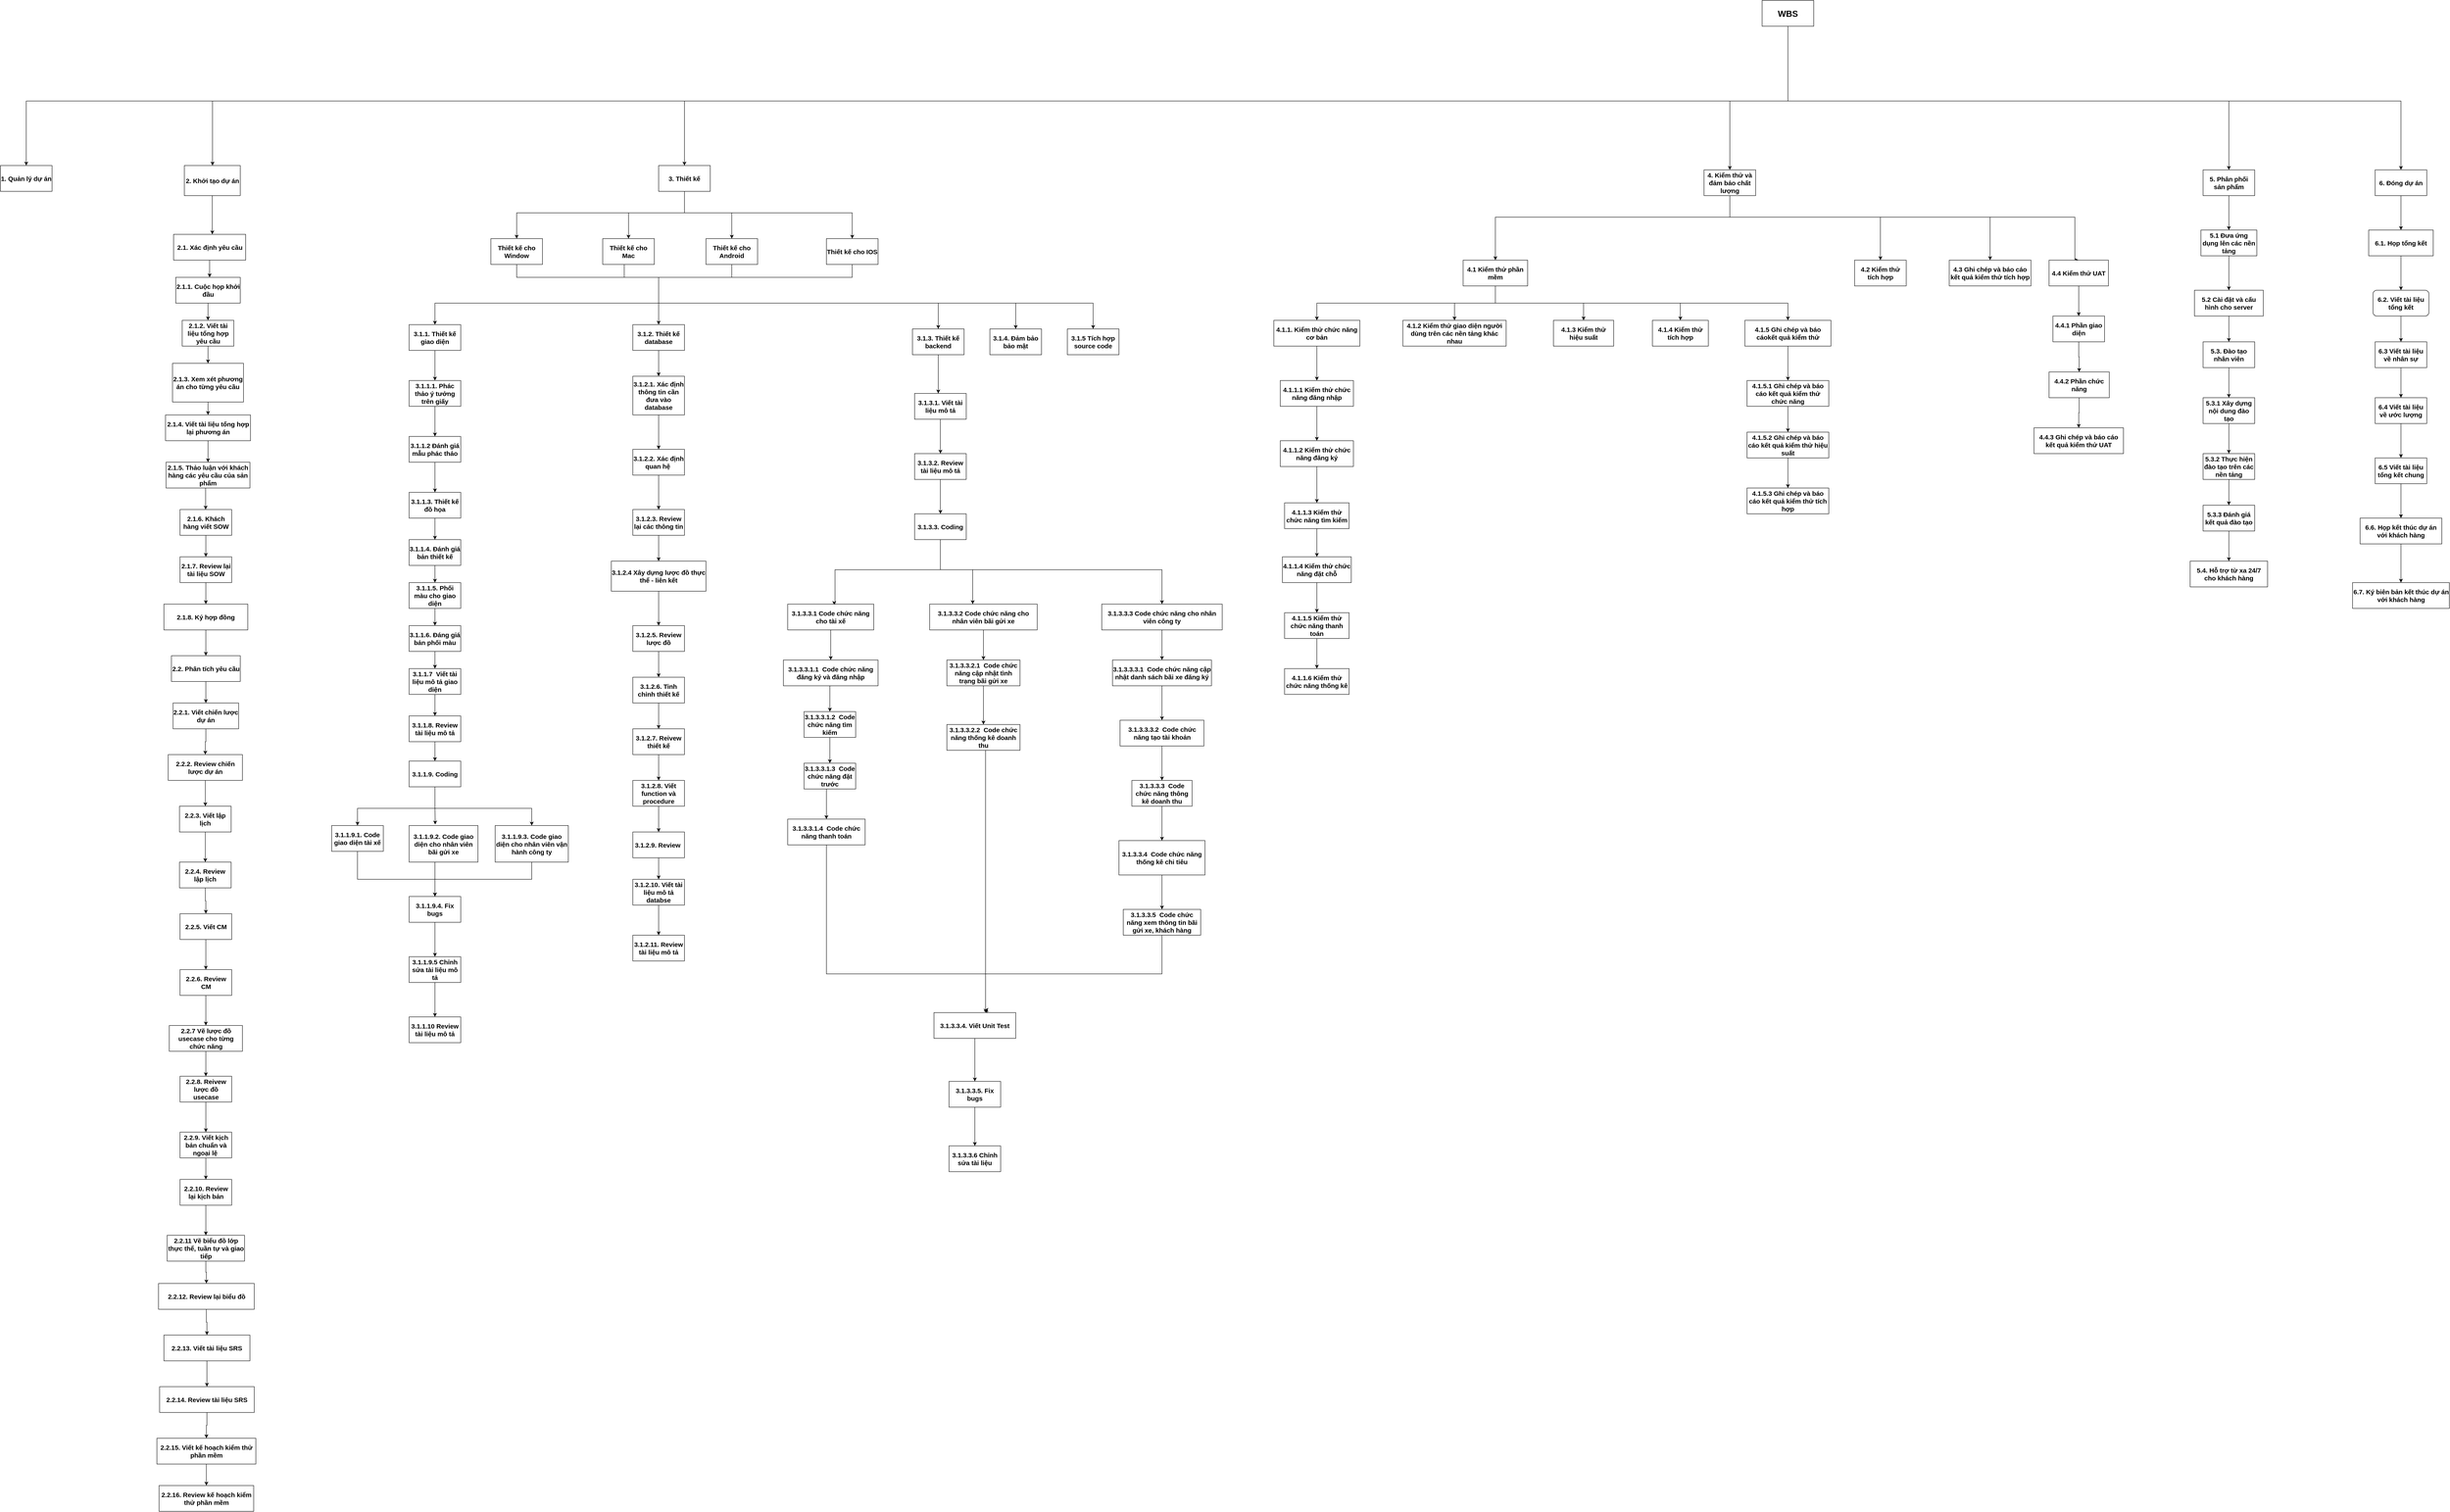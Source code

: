 <mxfile version="22.0.8" type="device">
  <diagram name="Page-1" id="S-rt670QbOaeH8JrbPSF">
    <mxGraphModel dx="13290" dy="6829" grid="1" gridSize="10" guides="1" tooltips="1" connect="1" arrows="1" fold="1" page="1" pageScale="1" pageWidth="827" pageHeight="1169" math="0" shadow="0">
      <root>
        <mxCell id="0" />
        <mxCell id="1" parent="0" />
        <mxCell id="i3eJcGjFM90avmC7nRgT-19" style="edgeStyle=orthogonalEdgeStyle;rounded=0;orthogonalLoop=1;jettySize=auto;html=1;fontStyle=1;fontSize=15;" parent="1" source="i3eJcGjFM90avmC7nRgT-1" target="i3eJcGjFM90avmC7nRgT-2" edge="1">
          <mxGeometry relative="1" as="geometry">
            <mxPoint x="507.5" y="-150" as="sourcePoint" />
            <mxPoint x="367.5" y="-50" as="targetPoint" />
            <Array as="points">
              <mxPoint x="557.5" y="-20" />
              <mxPoint x="557.5" y="-20" />
            </Array>
          </mxGeometry>
        </mxCell>
        <mxCell id="i3eJcGjFM90avmC7nRgT-1" value="2. Khởi tạo dự án" style="rounded=0;whiteSpace=wrap;html=1;fontStyle=1;fontSize=15;" parent="1" vertex="1">
          <mxGeometry x="507.5" y="-200" width="130" height="70" as="geometry" />
        </mxCell>
        <mxCell id="i3eJcGjFM90avmC7nRgT-21" style="edgeStyle=orthogonalEdgeStyle;rounded=0;orthogonalLoop=1;jettySize=auto;html=1;fontStyle=1;fontSize=15;" parent="1" source="i3eJcGjFM90avmC7nRgT-2" target="i3eJcGjFM90avmC7nRgT-15" edge="1">
          <mxGeometry relative="1" as="geometry">
            <Array as="points">
              <mxPoint x="562.5" y="80" />
              <mxPoint x="562.5" y="80" />
            </Array>
          </mxGeometry>
        </mxCell>
        <mxCell id="i3eJcGjFM90avmC7nRgT-2" value="2.1. Xác định yêu cầu" style="rounded=0;whiteSpace=wrap;html=1;fontStyle=1;fontSize=15;" parent="1" vertex="1">
          <mxGeometry x="482.5" y="-40" width="167.5" height="60" as="geometry" />
        </mxCell>
        <mxCell id="i3eJcGjFM90avmC7nRgT-108" style="edgeStyle=orthogonalEdgeStyle;rounded=0;orthogonalLoop=1;jettySize=auto;html=1;entryX=0.5;entryY=0;entryDx=0;entryDy=0;fontStyle=1;fontSize=15;" parent="1" source="i3eJcGjFM90avmC7nRgT-7" target="i3eJcGjFM90avmC7nRgT-13" edge="1">
          <mxGeometry relative="1" as="geometry" />
        </mxCell>
        <mxCell id="i3eJcGjFM90avmC7nRgT-7" value="2.1.2. Viết tài liệu tổng hợp yêu cầu" style="rounded=0;whiteSpace=wrap;html=1;fontStyle=1;fontSize=15;" parent="1" vertex="1">
          <mxGeometry x="502.5" y="160" width="120" height="60" as="geometry" />
        </mxCell>
        <mxCell id="i3eJcGjFM90avmC7nRgT-29" style="edgeStyle=orthogonalEdgeStyle;rounded=0;orthogonalLoop=1;jettySize=auto;html=1;entryX=0.5;entryY=0;entryDx=0;entryDy=0;fontStyle=1;fontSize=15;" parent="1" source="i3eJcGjFM90avmC7nRgT-8" target="i3eJcGjFM90avmC7nRgT-9" edge="1">
          <mxGeometry relative="1" as="geometry" />
        </mxCell>
        <mxCell id="i3eJcGjFM90avmC7nRgT-8" value="2.1.6. Khách hàng viết SOW" style="rounded=0;whiteSpace=wrap;html=1;fontStyle=1;fontSize=15;" parent="1" vertex="1">
          <mxGeometry x="497.5" y="600" width="120" height="60" as="geometry" />
        </mxCell>
        <mxCell id="PN2W4oW_NA3pMNOaQMhP-4" style="edgeStyle=orthogonalEdgeStyle;rounded=0;orthogonalLoop=1;jettySize=auto;html=1;entryX=0.5;entryY=0;entryDx=0;entryDy=0;fontStyle=1;fontSize=15;" parent="1" source="i3eJcGjFM90avmC7nRgT-9" target="i3eJcGjFM90avmC7nRgT-12" edge="1">
          <mxGeometry relative="1" as="geometry" />
        </mxCell>
        <mxCell id="i3eJcGjFM90avmC7nRgT-9" value="2.1.7. Review lại tài liệu SOW" style="rounded=0;whiteSpace=wrap;html=1;fontStyle=1;fontSize=15;" parent="1" vertex="1">
          <mxGeometry x="497.5" y="710" width="120" height="60" as="geometry" />
        </mxCell>
        <mxCell id="PN2W4oW_NA3pMNOaQMhP-76" value="" style="edgeStyle=orthogonalEdgeStyle;rounded=0;orthogonalLoop=1;jettySize=auto;html=1;fontStyle=1;fontSize=15;" parent="1" source="i3eJcGjFM90avmC7nRgT-10" target="i3eJcGjFM90avmC7nRgT-8" edge="1">
          <mxGeometry relative="1" as="geometry">
            <Array as="points">
              <mxPoint x="557" y="570" />
              <mxPoint x="557" y="570" />
            </Array>
          </mxGeometry>
        </mxCell>
        <mxCell id="i3eJcGjFM90avmC7nRgT-10" value="2.1.5. Thảo luận với khách hàng các yêu cầu của sản phẩm" style="rounded=0;whiteSpace=wrap;html=1;fontStyle=1;fontSize=15;" parent="1" vertex="1">
          <mxGeometry x="465" y="490" width="195" height="60" as="geometry" />
        </mxCell>
        <mxCell id="PN2W4oW_NA3pMNOaQMhP-3" style="edgeStyle=orthogonalEdgeStyle;rounded=0;orthogonalLoop=1;jettySize=auto;html=1;entryX=0.5;entryY=0;entryDx=0;entryDy=0;fontStyle=1;fontSize=15;" parent="1" source="i3eJcGjFM90avmC7nRgT-12" target="i3eJcGjFM90avmC7nRgT-176" edge="1">
          <mxGeometry relative="1" as="geometry" />
        </mxCell>
        <mxCell id="i3eJcGjFM90avmC7nRgT-12" value="2.1.8. Ký hợp đồng" style="rounded=0;whiteSpace=wrap;html=1;fontStyle=1;fontSize=15;" parent="1" vertex="1">
          <mxGeometry x="460" y="820" width="195" height="60" as="geometry" />
        </mxCell>
        <mxCell id="i3eJcGjFM90avmC7nRgT-109" style="edgeStyle=orthogonalEdgeStyle;rounded=0;orthogonalLoop=1;jettySize=auto;html=1;fontStyle=1;fontSize=15;" parent="1" source="i3eJcGjFM90avmC7nRgT-13" target="i3eJcGjFM90avmC7nRgT-14" edge="1">
          <mxGeometry relative="1" as="geometry" />
        </mxCell>
        <mxCell id="i3eJcGjFM90avmC7nRgT-13" value="2.1.3. Xem xét phương án cho từng yêu cầu" style="rounded=0;whiteSpace=wrap;html=1;fontStyle=1;fontSize=15;" parent="1" vertex="1">
          <mxGeometry x="480" y="260" width="165" height="90" as="geometry" />
        </mxCell>
        <mxCell id="i3eJcGjFM90avmC7nRgT-110" style="edgeStyle=orthogonalEdgeStyle;rounded=0;orthogonalLoop=1;jettySize=auto;html=1;entryX=0.5;entryY=0;entryDx=0;entryDy=0;fontStyle=1;fontSize=15;" parent="1" source="i3eJcGjFM90avmC7nRgT-14" target="i3eJcGjFM90avmC7nRgT-10" edge="1">
          <mxGeometry relative="1" as="geometry" />
        </mxCell>
        <mxCell id="i3eJcGjFM90avmC7nRgT-14" value="2.1.4. Viết tài liệu tổng hợp lại phương án" style="rounded=0;whiteSpace=wrap;html=1;fontStyle=1;fontSize=15;" parent="1" vertex="1">
          <mxGeometry x="463.75" y="380" width="197.5" height="60" as="geometry" />
        </mxCell>
        <mxCell id="i3eJcGjFM90avmC7nRgT-107" style="edgeStyle=orthogonalEdgeStyle;rounded=0;orthogonalLoop=1;jettySize=auto;html=1;fontStyle=1;fontSize=15;" parent="1" source="i3eJcGjFM90avmC7nRgT-15" target="i3eJcGjFM90avmC7nRgT-7" edge="1">
          <mxGeometry relative="1" as="geometry" />
        </mxCell>
        <mxCell id="i3eJcGjFM90avmC7nRgT-15" value="2.1.1. Cuộc họp khởi đầu" style="rounded=0;whiteSpace=wrap;html=1;fontStyle=1;fontSize=15;" parent="1" vertex="1">
          <mxGeometry x="487.5" y="60" width="150" height="60" as="geometry" />
        </mxCell>
        <mxCell id="i3eJcGjFM90avmC7nRgT-123" style="edgeStyle=orthogonalEdgeStyle;rounded=0;orthogonalLoop=1;jettySize=auto;html=1;entryX=0.5;entryY=0;entryDx=0;entryDy=0;fontStyle=1;fontSize=15;" parent="1" source="i3eJcGjFM90avmC7nRgT-50" target="i3eJcGjFM90avmC7nRgT-55" edge="1">
          <mxGeometry relative="1" as="geometry" />
        </mxCell>
        <mxCell id="PN2W4oW_NA3pMNOaQMhP-16" style="edgeStyle=orthogonalEdgeStyle;rounded=0;orthogonalLoop=1;jettySize=auto;html=1;exitX=1;exitY=0.25;exitDx=0;exitDy=0;fontStyle=1;fontSize=15;" parent="1" source="i3eJcGjFM90avmC7nRgT-50" edge="1">
          <mxGeometry relative="1" as="geometry">
            <mxPoint x="1140" y="185.333" as="targetPoint" />
          </mxGeometry>
        </mxCell>
        <mxCell id="i3eJcGjFM90avmC7nRgT-50" value="3.1.1. Thiết kế giao diện" style="rounded=0;whiteSpace=wrap;html=1;fontStyle=1;fontSize=15;" parent="1" vertex="1">
          <mxGeometry x="1030" y="170" width="120" height="60" as="geometry" />
        </mxCell>
        <mxCell id="i3eJcGjFM90avmC7nRgT-141" style="edgeStyle=orthogonalEdgeStyle;rounded=0;orthogonalLoop=1;jettySize=auto;html=1;entryX=0.5;entryY=0;entryDx=0;entryDy=0;fontStyle=1;fontSize=15;" parent="1" source="i3eJcGjFM90avmC7nRgT-51" target="i3eJcGjFM90avmC7nRgT-83" edge="1">
          <mxGeometry relative="1" as="geometry" />
        </mxCell>
        <mxCell id="i3eJcGjFM90avmC7nRgT-51" value="3.1.2. Thiết kế database" style="rounded=0;whiteSpace=wrap;html=1;fontStyle=1;fontSize=15;" parent="1" vertex="1">
          <mxGeometry x="1550" y="170" width="120" height="60" as="geometry" />
        </mxCell>
        <mxCell id="i3eJcGjFM90avmC7nRgT-52" value="3.1.4. Đảm bảo bảo mật" style="rounded=0;whiteSpace=wrap;html=1;fontStyle=1;fontSize=15;" parent="1" vertex="1">
          <mxGeometry x="2380" y="180" width="120" height="60" as="geometry" />
        </mxCell>
        <mxCell id="i3eJcGjFM90avmC7nRgT-152" style="edgeStyle=orthogonalEdgeStyle;rounded=0;orthogonalLoop=1;jettySize=auto;html=1;entryX=0.5;entryY=0;entryDx=0;entryDy=0;fontStyle=1;fontSize=15;" parent="1" source="i3eJcGjFM90avmC7nRgT-53" edge="1">
          <mxGeometry relative="1" as="geometry">
            <mxPoint x="2260" y="330" as="targetPoint" />
          </mxGeometry>
        </mxCell>
        <mxCell id="i3eJcGjFM90avmC7nRgT-53" value="3.1.3. Thiết kế backend" style="rounded=0;whiteSpace=wrap;html=1;fontStyle=1;fontSize=15;" parent="1" vertex="1">
          <mxGeometry x="2200" y="180" width="120" height="60" as="geometry" />
        </mxCell>
        <mxCell id="i3eJcGjFM90avmC7nRgT-54" value="3.1.5 Tích hợp source code" style="rounded=0;whiteSpace=wrap;html=1;fontStyle=1;fontSize=15;" parent="1" vertex="1">
          <mxGeometry x="2560" y="180" width="120" height="60" as="geometry" />
        </mxCell>
        <mxCell id="i3eJcGjFM90avmC7nRgT-124" style="edgeStyle=orthogonalEdgeStyle;rounded=0;orthogonalLoop=1;jettySize=auto;html=1;entryX=0.5;entryY=0;entryDx=0;entryDy=0;fontStyle=1;fontSize=15;" parent="1" source="i3eJcGjFM90avmC7nRgT-55" target="i3eJcGjFM90avmC7nRgT-57" edge="1">
          <mxGeometry relative="1" as="geometry" />
        </mxCell>
        <mxCell id="i3eJcGjFM90avmC7nRgT-55" value="3.1.1.1. Phác thảo ý tưởng trên giấy&lt;br style=&quot;font-size: 15px;&quot;&gt;" style="rounded=0;whiteSpace=wrap;html=1;fontStyle=1;fontSize=15;" parent="1" vertex="1">
          <mxGeometry x="1030" y="300" width="120" height="60" as="geometry" />
        </mxCell>
        <mxCell id="i3eJcGjFM90avmC7nRgT-125" style="edgeStyle=orthogonalEdgeStyle;rounded=0;orthogonalLoop=1;jettySize=auto;html=1;entryX=0.5;entryY=0;entryDx=0;entryDy=0;fontStyle=1;fontSize=15;" parent="1" source="i3eJcGjFM90avmC7nRgT-57" target="i3eJcGjFM90avmC7nRgT-59" edge="1">
          <mxGeometry relative="1" as="geometry" />
        </mxCell>
        <mxCell id="i3eJcGjFM90avmC7nRgT-57" value="3.1.1.2 Đánh giá mẫu phác thảo" style="rounded=0;whiteSpace=wrap;html=1;fontStyle=1;fontSize=15;" parent="1" vertex="1">
          <mxGeometry x="1030" y="430" width="120" height="60" as="geometry" />
        </mxCell>
        <mxCell id="i3eJcGjFM90avmC7nRgT-126" style="edgeStyle=orthogonalEdgeStyle;rounded=0;orthogonalLoop=1;jettySize=auto;html=1;entryX=0.5;entryY=0;entryDx=0;entryDy=0;fontStyle=1;fontSize=15;" parent="1" source="i3eJcGjFM90avmC7nRgT-59" target="i3eJcGjFM90avmC7nRgT-61" edge="1">
          <mxGeometry relative="1" as="geometry" />
        </mxCell>
        <mxCell id="i3eJcGjFM90avmC7nRgT-59" value="3.1.1.3. Thiết kế đồ họa" style="rounded=0;whiteSpace=wrap;html=1;fontStyle=1;fontSize=15;" parent="1" vertex="1">
          <mxGeometry x="1030" y="560" width="120" height="60" as="geometry" />
        </mxCell>
        <mxCell id="i3eJcGjFM90avmC7nRgT-127" style="edgeStyle=orthogonalEdgeStyle;rounded=0;orthogonalLoop=1;jettySize=auto;html=1;entryX=0.5;entryY=0;entryDx=0;entryDy=0;fontStyle=1;fontSize=15;" parent="1" source="i3eJcGjFM90avmC7nRgT-61" target="i3eJcGjFM90avmC7nRgT-63" edge="1">
          <mxGeometry relative="1" as="geometry" />
        </mxCell>
        <mxCell id="i3eJcGjFM90avmC7nRgT-61" value="3.1.1.4. Đánh giá bản thiết kế" style="rounded=0;whiteSpace=wrap;html=1;fontStyle=1;fontSize=15;" parent="1" vertex="1">
          <mxGeometry x="1030" y="670" width="120" height="60" as="geometry" />
        </mxCell>
        <mxCell id="i3eJcGjFM90avmC7nRgT-128" style="edgeStyle=orthogonalEdgeStyle;rounded=0;orthogonalLoop=1;jettySize=auto;html=1;entryX=0.5;entryY=0;entryDx=0;entryDy=0;fontStyle=1;fontSize=15;" parent="1" source="i3eJcGjFM90avmC7nRgT-63" target="i3eJcGjFM90avmC7nRgT-65" edge="1">
          <mxGeometry relative="1" as="geometry" />
        </mxCell>
        <mxCell id="i3eJcGjFM90avmC7nRgT-63" value="3.1.1.5. Phối màu cho giao diện" style="rounded=0;whiteSpace=wrap;html=1;fontStyle=1;fontSize=15;" parent="1" vertex="1">
          <mxGeometry x="1030" y="770" width="120" height="60" as="geometry" />
        </mxCell>
        <mxCell id="PN2W4oW_NA3pMNOaQMhP-78" value="" style="edgeStyle=orthogonalEdgeStyle;rounded=0;orthogonalLoop=1;jettySize=auto;html=1;fontStyle=1;fontSize=15;" parent="1" source="i3eJcGjFM90avmC7nRgT-65" target="PN2W4oW_NA3pMNOaQMhP-77" edge="1">
          <mxGeometry relative="1" as="geometry" />
        </mxCell>
        <mxCell id="i3eJcGjFM90avmC7nRgT-65" value="3.1.1.6. Đáng giá bản phối màu" style="rounded=0;whiteSpace=wrap;html=1;fontStyle=1;fontSize=15;" parent="1" vertex="1">
          <mxGeometry x="1030" y="870" width="120" height="60" as="geometry" />
        </mxCell>
        <mxCell id="i3eJcGjFM90avmC7nRgT-130" style="edgeStyle=orthogonalEdgeStyle;rounded=0;orthogonalLoop=1;jettySize=auto;html=1;entryX=0.5;entryY=0;entryDx=0;entryDy=0;fontStyle=1;fontSize=15;" parent="1" source="i3eJcGjFM90avmC7nRgT-70" target="i3eJcGjFM90avmC7nRgT-72" edge="1">
          <mxGeometry relative="1" as="geometry" />
        </mxCell>
        <mxCell id="i3eJcGjFM90avmC7nRgT-70" value="3.1.1.8. Review tài liệu mô tả" style="rounded=0;whiteSpace=wrap;html=1;fontStyle=1;fontSize=15;" parent="1" vertex="1">
          <mxGeometry x="1030" y="1080" width="120" height="60" as="geometry" />
        </mxCell>
        <mxCell id="i3eJcGjFM90avmC7nRgT-79" style="edgeStyle=orthogonalEdgeStyle;rounded=0;orthogonalLoop=1;jettySize=auto;html=1;fontStyle=1;fontSize=15;" parent="1" source="i3eJcGjFM90avmC7nRgT-72" target="i3eJcGjFM90avmC7nRgT-74" edge="1">
          <mxGeometry relative="1" as="geometry">
            <Array as="points">
              <mxPoint x="1090" y="1295" />
              <mxPoint x="910" y="1295" />
            </Array>
          </mxGeometry>
        </mxCell>
        <mxCell id="i3eJcGjFM90avmC7nRgT-81" style="edgeStyle=orthogonalEdgeStyle;rounded=0;orthogonalLoop=1;jettySize=auto;html=1;entryX=0.5;entryY=0;entryDx=0;entryDy=0;fontStyle=1;fontSize=15;" parent="1" source="i3eJcGjFM90avmC7nRgT-72" target="i3eJcGjFM90avmC7nRgT-76" edge="1">
          <mxGeometry relative="1" as="geometry">
            <Array as="points">
              <mxPoint x="1090" y="1295" />
              <mxPoint x="1315" y="1295" />
            </Array>
          </mxGeometry>
        </mxCell>
        <mxCell id="i3eJcGjFM90avmC7nRgT-72" value="3.1.1.9. Coding" style="rounded=0;whiteSpace=wrap;html=1;fontStyle=1;fontSize=15;" parent="1" vertex="1">
          <mxGeometry x="1030" y="1185" width="120" height="60" as="geometry" />
        </mxCell>
        <mxCell id="i3eJcGjFM90avmC7nRgT-134" style="edgeStyle=orthogonalEdgeStyle;rounded=0;orthogonalLoop=1;jettySize=auto;html=1;fontStyle=1;fontSize=15;" parent="1" source="i3eJcGjFM90avmC7nRgT-74" target="i3eJcGjFM90avmC7nRgT-131" edge="1">
          <mxGeometry relative="1" as="geometry">
            <Array as="points">
              <mxPoint x="910" y="1460" />
              <mxPoint x="1090" y="1460" />
            </Array>
          </mxGeometry>
        </mxCell>
        <mxCell id="i3eJcGjFM90avmC7nRgT-74" value="3.1.1.9.1. Code giao diện tài xế" style="rounded=0;whiteSpace=wrap;html=1;fontStyle=1;fontSize=15;" parent="1" vertex="1">
          <mxGeometry x="850" y="1335" width="120" height="60" as="geometry" />
        </mxCell>
        <mxCell id="i3eJcGjFM90avmC7nRgT-135" style="edgeStyle=orthogonalEdgeStyle;rounded=0;orthogonalLoop=1;jettySize=auto;html=1;entryX=0.5;entryY=0;entryDx=0;entryDy=0;fontStyle=1;fontSize=15;" parent="1" source="i3eJcGjFM90avmC7nRgT-75" target="i3eJcGjFM90avmC7nRgT-131" edge="1">
          <mxGeometry relative="1" as="geometry">
            <Array as="points">
              <mxPoint x="1090" y="1430" />
              <mxPoint x="1090" y="1430" />
            </Array>
          </mxGeometry>
        </mxCell>
        <mxCell id="i3eJcGjFM90avmC7nRgT-75" value="3.1.1.9.2. Code giao diện cho nhân viên bãi gửi xe" style="rounded=0;whiteSpace=wrap;html=1;fontStyle=1;fontSize=15;" parent="1" vertex="1">
          <mxGeometry x="1030" y="1335" width="160" height="85" as="geometry" />
        </mxCell>
        <mxCell id="i3eJcGjFM90avmC7nRgT-140" style="edgeStyle=orthogonalEdgeStyle;rounded=0;orthogonalLoop=1;jettySize=auto;html=1;entryX=0.5;entryY=0;entryDx=0;entryDy=0;fontStyle=1;fontSize=15;" parent="1" source="i3eJcGjFM90avmC7nRgT-76" target="i3eJcGjFM90avmC7nRgT-131" edge="1">
          <mxGeometry relative="1" as="geometry">
            <Array as="points">
              <mxPoint x="1315" y="1460" />
              <mxPoint x="1090" y="1460" />
            </Array>
          </mxGeometry>
        </mxCell>
        <mxCell id="i3eJcGjFM90avmC7nRgT-76" value="3.1.1.9.3. Code giao diện cho nhân viên vận hành công ty" style="rounded=0;whiteSpace=wrap;html=1;fontStyle=1;fontSize=15;" parent="1" vertex="1">
          <mxGeometry x="1230" y="1335" width="170" height="85" as="geometry" />
        </mxCell>
        <mxCell id="i3eJcGjFM90avmC7nRgT-142" style="edgeStyle=orthogonalEdgeStyle;rounded=0;orthogonalLoop=1;jettySize=auto;html=1;entryX=0.5;entryY=0;entryDx=0;entryDy=0;fontStyle=1;fontSize=15;" parent="1" source="i3eJcGjFM90avmC7nRgT-83" target="i3eJcGjFM90avmC7nRgT-84" edge="1">
          <mxGeometry relative="1" as="geometry" />
        </mxCell>
        <mxCell id="i3eJcGjFM90avmC7nRgT-83" value="3.1.2.1. Xác định thông tin cần đưa vào database" style="rounded=0;whiteSpace=wrap;html=1;fontStyle=1;fontSize=15;" parent="1" vertex="1">
          <mxGeometry x="1550" y="290" width="120" height="90" as="geometry" />
        </mxCell>
        <mxCell id="i3eJcGjFM90avmC7nRgT-143" style="edgeStyle=orthogonalEdgeStyle;rounded=0;orthogonalLoop=1;jettySize=auto;html=1;fontStyle=1;fontSize=15;" parent="1" source="i3eJcGjFM90avmC7nRgT-84" target="i3eJcGjFM90avmC7nRgT-85" edge="1">
          <mxGeometry relative="1" as="geometry" />
        </mxCell>
        <mxCell id="i3eJcGjFM90avmC7nRgT-84" value="3.1.2.2. Xác định quan hệ&amp;nbsp;" style="rounded=0;whiteSpace=wrap;html=1;fontStyle=1;fontSize=15;" parent="1" vertex="1">
          <mxGeometry x="1550" y="460" width="120" height="60" as="geometry" />
        </mxCell>
        <mxCell id="i3eJcGjFM90avmC7nRgT-144" style="edgeStyle=orthogonalEdgeStyle;rounded=0;orthogonalLoop=1;jettySize=auto;html=1;entryX=0.5;entryY=0;entryDx=0;entryDy=0;fontStyle=1;fontSize=15;" parent="1" source="i3eJcGjFM90avmC7nRgT-85" target="i3eJcGjFM90avmC7nRgT-86" edge="1">
          <mxGeometry relative="1" as="geometry" />
        </mxCell>
        <mxCell id="i3eJcGjFM90avmC7nRgT-85" value="3.1.2.3. Review lại các thông tin" style="rounded=0;whiteSpace=wrap;html=1;fontStyle=1;fontSize=15;" parent="1" vertex="1">
          <mxGeometry x="1550" y="600" width="120" height="60" as="geometry" />
        </mxCell>
        <mxCell id="i3eJcGjFM90avmC7nRgT-145" style="edgeStyle=orthogonalEdgeStyle;rounded=0;orthogonalLoop=1;jettySize=auto;html=1;entryX=0.5;entryY=0;entryDx=0;entryDy=0;fontStyle=1;fontSize=15;" parent="1" source="i3eJcGjFM90avmC7nRgT-86" target="i3eJcGjFM90avmC7nRgT-87" edge="1">
          <mxGeometry relative="1" as="geometry" />
        </mxCell>
        <mxCell id="i3eJcGjFM90avmC7nRgT-86" value="3.1.2.4 Xây dựng lược đồ thực thể - liên kết" style="rounded=0;whiteSpace=wrap;html=1;fontStyle=1;fontSize=15;" parent="1" vertex="1">
          <mxGeometry x="1500" y="720" width="220" height="70" as="geometry" />
        </mxCell>
        <mxCell id="i3eJcGjFM90avmC7nRgT-146" style="edgeStyle=orthogonalEdgeStyle;rounded=0;orthogonalLoop=1;jettySize=auto;html=1;fontStyle=1;fontSize=15;" parent="1" source="i3eJcGjFM90avmC7nRgT-87" target="i3eJcGjFM90avmC7nRgT-88" edge="1">
          <mxGeometry relative="1" as="geometry" />
        </mxCell>
        <mxCell id="i3eJcGjFM90avmC7nRgT-87" value="3.1.2.5. Review lược đồ" style="rounded=0;whiteSpace=wrap;html=1;fontStyle=1;fontSize=15;" parent="1" vertex="1">
          <mxGeometry x="1550" y="870" width="120" height="60" as="geometry" />
        </mxCell>
        <mxCell id="i3eJcGjFM90avmC7nRgT-147" style="edgeStyle=orthogonalEdgeStyle;rounded=0;orthogonalLoop=1;jettySize=auto;html=1;entryX=0.5;entryY=0;entryDx=0;entryDy=0;fontStyle=1;fontSize=15;" parent="1" source="i3eJcGjFM90avmC7nRgT-88" target="i3eJcGjFM90avmC7nRgT-89" edge="1">
          <mxGeometry relative="1" as="geometry" />
        </mxCell>
        <mxCell id="i3eJcGjFM90avmC7nRgT-88" value="3.1.2.6. Tinh chỉnh thiết kế" style="rounded=0;whiteSpace=wrap;html=1;fontStyle=1;fontSize=15;" parent="1" vertex="1">
          <mxGeometry x="1550" y="990" width="120" height="60" as="geometry" />
        </mxCell>
        <mxCell id="i3eJcGjFM90avmC7nRgT-148" style="edgeStyle=orthogonalEdgeStyle;rounded=0;orthogonalLoop=1;jettySize=auto;html=1;entryX=0.5;entryY=0;entryDx=0;entryDy=0;fontStyle=1;fontSize=15;" parent="1" source="i3eJcGjFM90avmC7nRgT-89" target="i3eJcGjFM90avmC7nRgT-90" edge="1">
          <mxGeometry relative="1" as="geometry" />
        </mxCell>
        <mxCell id="i3eJcGjFM90avmC7nRgT-89" value="3.1.2.7. Reivew thiết kế" style="rounded=0;whiteSpace=wrap;html=1;fontStyle=1;fontSize=15;" parent="1" vertex="1">
          <mxGeometry x="1550" y="1110" width="120" height="60" as="geometry" />
        </mxCell>
        <mxCell id="i3eJcGjFM90avmC7nRgT-149" style="edgeStyle=orthogonalEdgeStyle;rounded=0;orthogonalLoop=1;jettySize=auto;html=1;entryX=0.5;entryY=0;entryDx=0;entryDy=0;fontStyle=1;fontSize=15;" parent="1" source="i3eJcGjFM90avmC7nRgT-90" target="i3eJcGjFM90avmC7nRgT-91" edge="1">
          <mxGeometry relative="1" as="geometry" />
        </mxCell>
        <mxCell id="i3eJcGjFM90avmC7nRgT-90" value="3.1.2.8. Viết function và procedure&lt;br style=&quot;font-size: 15px;&quot;&gt;" style="rounded=0;whiteSpace=wrap;html=1;fontStyle=1;fontSize=15;" parent="1" vertex="1">
          <mxGeometry x="1550" y="1230" width="120" height="60" as="geometry" />
        </mxCell>
        <mxCell id="i3eJcGjFM90avmC7nRgT-150" style="edgeStyle=orthogonalEdgeStyle;rounded=0;orthogonalLoop=1;jettySize=auto;html=1;entryX=0.5;entryY=0;entryDx=0;entryDy=0;fontStyle=1;fontSize=15;" parent="1" source="i3eJcGjFM90avmC7nRgT-91" target="i3eJcGjFM90avmC7nRgT-92" edge="1">
          <mxGeometry relative="1" as="geometry" />
        </mxCell>
        <mxCell id="i3eJcGjFM90avmC7nRgT-91" value="3.1.2.9. Review&amp;nbsp;" style="rounded=0;whiteSpace=wrap;html=1;fontStyle=1;fontSize=15;" parent="1" vertex="1">
          <mxGeometry x="1550" y="1350" width="120" height="60" as="geometry" />
        </mxCell>
        <mxCell id="i3eJcGjFM90avmC7nRgT-151" style="edgeStyle=orthogonalEdgeStyle;rounded=0;orthogonalLoop=1;jettySize=auto;html=1;entryX=0.5;entryY=0;entryDx=0;entryDy=0;fontStyle=1;fontSize=15;" parent="1" source="i3eJcGjFM90avmC7nRgT-92" target="i3eJcGjFM90avmC7nRgT-93" edge="1">
          <mxGeometry relative="1" as="geometry" />
        </mxCell>
        <mxCell id="i3eJcGjFM90avmC7nRgT-92" value="3.1.2.10. Viết tài liệu mô tả databse&lt;br style=&quot;font-size: 15px;&quot;&gt;" style="rounded=0;whiteSpace=wrap;html=1;fontStyle=1;fontSize=15;" parent="1" vertex="1">
          <mxGeometry x="1550" y="1460" width="120" height="60" as="geometry" />
        </mxCell>
        <mxCell id="i3eJcGjFM90avmC7nRgT-93" value="3.1.2.11. Review tài liệu mô tả" style="rounded=0;whiteSpace=wrap;html=1;fontStyle=1;fontSize=15;" parent="1" vertex="1">
          <mxGeometry x="1550" y="1590" width="120" height="60" as="geometry" />
        </mxCell>
        <mxCell id="i3eJcGjFM90avmC7nRgT-153" style="edgeStyle=orthogonalEdgeStyle;rounded=0;orthogonalLoop=1;jettySize=auto;html=1;entryX=0.5;entryY=0;entryDx=0;entryDy=0;fontStyle=1;fontSize=15;" parent="1" source="i3eJcGjFM90avmC7nRgT-94" target="i3eJcGjFM90avmC7nRgT-95" edge="1">
          <mxGeometry relative="1" as="geometry" />
        </mxCell>
        <mxCell id="i3eJcGjFM90avmC7nRgT-94" value="3.1.3.1. Viết tài liệu mô tả" style="rounded=0;whiteSpace=wrap;html=1;fontStyle=1;fontSize=15;" parent="1" vertex="1">
          <mxGeometry x="2205" y="330" width="120" height="60" as="geometry" />
        </mxCell>
        <mxCell id="i3eJcGjFM90avmC7nRgT-154" style="edgeStyle=orthogonalEdgeStyle;rounded=0;orthogonalLoop=1;jettySize=auto;html=1;entryX=0.5;entryY=0;entryDx=0;entryDy=0;fontStyle=1;fontSize=15;" parent="1" source="i3eJcGjFM90avmC7nRgT-95" target="i3eJcGjFM90avmC7nRgT-96" edge="1">
          <mxGeometry relative="1" as="geometry" />
        </mxCell>
        <mxCell id="i3eJcGjFM90avmC7nRgT-95" value="3.1.3.2. Review tài liệu mô tả" style="rounded=0;whiteSpace=wrap;html=1;fontStyle=1;fontSize=15;" parent="1" vertex="1">
          <mxGeometry x="2205" y="470" width="120" height="60" as="geometry" />
        </mxCell>
        <mxCell id="PN2W4oW_NA3pMNOaQMhP-28" style="edgeStyle=orthogonalEdgeStyle;rounded=0;orthogonalLoop=1;jettySize=auto;html=1;entryX=0.541;entryY=0.033;entryDx=0;entryDy=0;entryPerimeter=0;fontStyle=1;fontSize=15;" parent="1" source="i3eJcGjFM90avmC7nRgT-96" target="PN2W4oW_NA3pMNOaQMhP-25" edge="1">
          <mxGeometry relative="1" as="geometry">
            <mxPoint x="2020" y="790" as="targetPoint" />
            <Array as="points">
              <mxPoint x="2265" y="740" />
              <mxPoint x="2020" y="740" />
              <mxPoint x="2020" y="820" />
              <mxPoint x="2018" y="820" />
            </Array>
          </mxGeometry>
        </mxCell>
        <mxCell id="PN2W4oW_NA3pMNOaQMhP-29" style="edgeStyle=orthogonalEdgeStyle;rounded=0;orthogonalLoop=1;jettySize=auto;html=1;fontStyle=1;fontSize=15;" parent="1" source="i3eJcGjFM90avmC7nRgT-96" target="PN2W4oW_NA3pMNOaQMhP-26" edge="1">
          <mxGeometry relative="1" as="geometry">
            <Array as="points">
              <mxPoint x="2265" y="740" />
              <mxPoint x="2340" y="740" />
            </Array>
          </mxGeometry>
        </mxCell>
        <mxCell id="PN2W4oW_NA3pMNOaQMhP-30" style="edgeStyle=orthogonalEdgeStyle;rounded=0;orthogonalLoop=1;jettySize=auto;html=1;fontStyle=1;fontSize=15;" parent="1" source="i3eJcGjFM90avmC7nRgT-96" target="PN2W4oW_NA3pMNOaQMhP-27" edge="1">
          <mxGeometry relative="1" as="geometry">
            <Array as="points">
              <mxPoint x="2265" y="740" />
              <mxPoint x="2780" y="740" />
            </Array>
          </mxGeometry>
        </mxCell>
        <mxCell id="i3eJcGjFM90avmC7nRgT-96" value="3.1.3.3. Coding" style="rounded=0;whiteSpace=wrap;html=1;fontStyle=1;fontSize=15;" parent="1" vertex="1">
          <mxGeometry x="2205" y="610" width="120" height="60" as="geometry" />
        </mxCell>
        <mxCell id="i3eJcGjFM90avmC7nRgT-138" style="edgeStyle=orthogonalEdgeStyle;rounded=0;orthogonalLoop=1;jettySize=auto;html=1;fontStyle=1;fontSize=15;" parent="1" source="i3eJcGjFM90avmC7nRgT-131" target="i3eJcGjFM90avmC7nRgT-132" edge="1">
          <mxGeometry relative="1" as="geometry" />
        </mxCell>
        <mxCell id="i3eJcGjFM90avmC7nRgT-131" value="3.1.1.9.4. Fix bugs" style="rounded=0;whiteSpace=wrap;html=1;fontStyle=1;fontSize=15;" parent="1" vertex="1">
          <mxGeometry x="1030" y="1500" width="120" height="60" as="geometry" />
        </mxCell>
        <mxCell id="i3eJcGjFM90avmC7nRgT-139" style="edgeStyle=orthogonalEdgeStyle;rounded=0;orthogonalLoop=1;jettySize=auto;html=1;fontStyle=1;fontSize=15;" parent="1" source="i3eJcGjFM90avmC7nRgT-132" target="i3eJcGjFM90avmC7nRgT-133" edge="1">
          <mxGeometry relative="1" as="geometry" />
        </mxCell>
        <mxCell id="i3eJcGjFM90avmC7nRgT-132" value="3.1.1.9.5 Chỉnh sửa tài liệu mô tả" style="rounded=0;whiteSpace=wrap;html=1;fontStyle=1;fontSize=15;" parent="1" vertex="1">
          <mxGeometry x="1030" y="1640" width="120" height="60" as="geometry" />
        </mxCell>
        <mxCell id="i3eJcGjFM90avmC7nRgT-133" value="3.1.1.10 Review tài liệu mô tả" style="rounded=0;whiteSpace=wrap;html=1;fontStyle=1;fontSize=15;" parent="1" vertex="1">
          <mxGeometry x="1030" y="1780" width="120" height="60" as="geometry" />
        </mxCell>
        <mxCell id="PN2W4oW_NA3pMNOaQMhP-10" style="edgeStyle=orthogonalEdgeStyle;rounded=0;orthogonalLoop=1;jettySize=auto;html=1;fontStyle=1;fontSize=15;" parent="1" source="i3eJcGjFM90avmC7nRgT-167" target="PN2W4oW_NA3pMNOaQMhP-5" edge="1">
          <mxGeometry relative="1" as="geometry">
            <Array as="points">
              <mxPoint x="1670" y="-90" />
              <mxPoint x="1280" y="-90" />
            </Array>
          </mxGeometry>
        </mxCell>
        <mxCell id="PN2W4oW_NA3pMNOaQMhP-11" style="edgeStyle=orthogonalEdgeStyle;rounded=0;orthogonalLoop=1;jettySize=auto;html=1;fontStyle=1;fontSize=15;" parent="1" source="i3eJcGjFM90avmC7nRgT-167" target="PN2W4oW_NA3pMNOaQMhP-8" edge="1">
          <mxGeometry relative="1" as="geometry">
            <Array as="points">
              <mxPoint x="1670" y="-90" />
              <mxPoint x="1540" y="-90" />
            </Array>
          </mxGeometry>
        </mxCell>
        <mxCell id="PN2W4oW_NA3pMNOaQMhP-12" style="edgeStyle=orthogonalEdgeStyle;rounded=0;orthogonalLoop=1;jettySize=auto;html=1;fontStyle=1;fontSize=15;" parent="1" source="i3eJcGjFM90avmC7nRgT-167" target="PN2W4oW_NA3pMNOaQMhP-7" edge="1">
          <mxGeometry relative="1" as="geometry">
            <Array as="points">
              <mxPoint x="1670" y="-90" />
              <mxPoint x="1780" y="-90" />
            </Array>
          </mxGeometry>
        </mxCell>
        <mxCell id="PN2W4oW_NA3pMNOaQMhP-13" style="edgeStyle=orthogonalEdgeStyle;rounded=0;orthogonalLoop=1;jettySize=auto;html=1;fontStyle=1;fontSize=15;" parent="1" source="i3eJcGjFM90avmC7nRgT-167" target="PN2W4oW_NA3pMNOaQMhP-6" edge="1">
          <mxGeometry relative="1" as="geometry">
            <Array as="points">
              <mxPoint x="1670" y="-90" />
              <mxPoint x="2060" y="-90" />
            </Array>
          </mxGeometry>
        </mxCell>
        <mxCell id="i3eJcGjFM90avmC7nRgT-167" value="3. Thiết kế" style="rounded=0;whiteSpace=wrap;html=1;fontStyle=1;fontSize=15;" parent="1" vertex="1">
          <mxGeometry x="1610" y="-200" width="120" height="60" as="geometry" />
        </mxCell>
        <mxCell id="Jn_govW1MFUJigEowf31-5" value="" style="edgeStyle=orthogonalEdgeStyle;rounded=0;orthogonalLoop=1;jettySize=auto;html=1;fontStyle=1;fontSize=15;" parent="1" source="i3eJcGjFM90avmC7nRgT-176" target="Jn_govW1MFUJigEowf31-2" edge="1">
          <mxGeometry relative="1" as="geometry" />
        </mxCell>
        <mxCell id="i3eJcGjFM90avmC7nRgT-176" value="2.2. Phân tích yêu cầu" style="rounded=0;whiteSpace=wrap;html=1;fontStyle=1;fontSize=15;" parent="1" vertex="1">
          <mxGeometry x="477.5" y="940" width="160" height="60" as="geometry" />
        </mxCell>
        <mxCell id="iXWtu5r7rbEpaBWSSjKj-9" value="" style="edgeStyle=orthogonalEdgeStyle;rounded=0;orthogonalLoop=1;jettySize=auto;html=1;fontStyle=1;fontSize=15;" parent="1" source="i3eJcGjFM90avmC7nRgT-178" target="i3eJcGjFM90avmC7nRgT-180" edge="1">
          <mxGeometry relative="1" as="geometry" />
        </mxCell>
        <mxCell id="i3eJcGjFM90avmC7nRgT-178" value="2.2.7 Vẽ lược đồ usecase cho từng chức năng" style="rounded=0;whiteSpace=wrap;html=1;direction=south;fontStyle=1;fontSize=15;" parent="1" vertex="1">
          <mxGeometry x="472.5" y="1800" width="170" height="60" as="geometry" />
        </mxCell>
        <mxCell id="i3eJcGjFM90avmC7nRgT-179" style="edgeStyle=orthogonalEdgeStyle;rounded=0;orthogonalLoop=1;jettySize=auto;html=1;entryX=0.5;entryY=0;entryDx=0;entryDy=0;fontStyle=1;fontSize=15;" parent="1" source="i3eJcGjFM90avmC7nRgT-180" target="i3eJcGjFM90avmC7nRgT-182" edge="1">
          <mxGeometry relative="1" as="geometry" />
        </mxCell>
        <mxCell id="i3eJcGjFM90avmC7nRgT-180" value="2.2.8. Reivew lược đồ usecase" style="rounded=0;whiteSpace=wrap;html=1;fontStyle=1;fontSize=15;" parent="1" vertex="1">
          <mxGeometry x="497.5" y="1918" width="120" height="60" as="geometry" />
        </mxCell>
        <mxCell id="i3eJcGjFM90avmC7nRgT-181" style="edgeStyle=orthogonalEdgeStyle;rounded=0;orthogonalLoop=1;jettySize=auto;html=1;entryX=0.5;entryY=0;entryDx=0;entryDy=0;fontStyle=1;fontSize=15;" parent="1" source="i3eJcGjFM90avmC7nRgT-182" target="i3eJcGjFM90avmC7nRgT-184" edge="1">
          <mxGeometry relative="1" as="geometry" />
        </mxCell>
        <mxCell id="i3eJcGjFM90avmC7nRgT-182" value="2.2.9. Viết kịch bản chuẩn và ngoại lệ&amp;nbsp;" style="rounded=0;whiteSpace=wrap;html=1;fontStyle=1;fontSize=15;" parent="1" vertex="1">
          <mxGeometry x="497.5" y="2048" width="120" height="60" as="geometry" />
        </mxCell>
        <mxCell id="i3eJcGjFM90avmC7nRgT-183" style="edgeStyle=orthogonalEdgeStyle;rounded=0;orthogonalLoop=1;jettySize=auto;html=1;entryX=0.5;entryY=0;entryDx=0;entryDy=0;fontStyle=1;fontSize=15;" parent="1" source="i3eJcGjFM90avmC7nRgT-184" target="i3eJcGjFM90avmC7nRgT-186" edge="1">
          <mxGeometry relative="1" as="geometry" />
        </mxCell>
        <mxCell id="i3eJcGjFM90avmC7nRgT-184" value="2.2.10. Review lại kịch bản" style="rounded=0;whiteSpace=wrap;html=1;fontStyle=1;fontSize=15;" parent="1" vertex="1">
          <mxGeometry x="497.5" y="2158" width="120" height="60" as="geometry" />
        </mxCell>
        <mxCell id="i3eJcGjFM90avmC7nRgT-185" style="edgeStyle=orthogonalEdgeStyle;rounded=0;orthogonalLoop=1;jettySize=auto;html=1;entryX=0.5;entryY=0;entryDx=0;entryDy=0;fontStyle=1;fontSize=15;" parent="1" source="i3eJcGjFM90avmC7nRgT-186" target="i3eJcGjFM90avmC7nRgT-188" edge="1">
          <mxGeometry relative="1" as="geometry" />
        </mxCell>
        <mxCell id="i3eJcGjFM90avmC7nRgT-186" value="2.2.11 Vẽ biểu đồ lớp thực thể, tuần tự và giao tiếp" style="rounded=0;whiteSpace=wrap;html=1;fontStyle=1;fontSize=15;" parent="1" vertex="1">
          <mxGeometry x="467.5" y="2288" width="180" height="60" as="geometry" />
        </mxCell>
        <mxCell id="Jn_govW1MFUJigEowf31-11" value="" style="edgeStyle=orthogonalEdgeStyle;rounded=0;orthogonalLoop=1;jettySize=auto;html=1;fontStyle=1;fontSize=15;" parent="1" source="i3eJcGjFM90avmC7nRgT-188" target="iXWtu5r7rbEpaBWSSjKj-1" edge="1">
          <mxGeometry relative="1" as="geometry" />
        </mxCell>
        <mxCell id="i3eJcGjFM90avmC7nRgT-188" value="2.2.12. Review lại biểu đồ" style="rounded=0;whiteSpace=wrap;html=1;fontStyle=1;fontSize=15;" parent="1" vertex="1">
          <mxGeometry x="447.5" y="2400" width="222.5" height="60" as="geometry" />
        </mxCell>
        <mxCell id="PN2W4oW_NA3pMNOaQMhP-15" style="edgeStyle=orthogonalEdgeStyle;rounded=0;orthogonalLoop=1;jettySize=auto;html=1;fontStyle=1;fontSize=15;" parent="1" edge="1">
          <mxGeometry relative="1" as="geometry">
            <mxPoint x="1220" as="sourcePoint" />
            <mxPoint x="1090" y="170" as="targetPoint" />
            <Array as="points">
              <mxPoint x="1280" />
              <mxPoint x="1280" y="60" />
              <mxPoint x="1610" y="60" />
              <mxPoint x="1610" y="120" />
              <mxPoint x="1090" y="120" />
            </Array>
          </mxGeometry>
        </mxCell>
        <mxCell id="PN2W4oW_NA3pMNOaQMhP-5" value="Thiết kế cho Window" style="rounded=0;whiteSpace=wrap;html=1;fontSize=15;fontStyle=1" parent="1" vertex="1">
          <mxGeometry x="1220" y="-30" width="120" height="60" as="geometry" />
        </mxCell>
        <mxCell id="PN2W4oW_NA3pMNOaQMhP-19" style="edgeStyle=orthogonalEdgeStyle;rounded=0;orthogonalLoop=1;jettySize=auto;html=1;fontStyle=1;fontSize=15;" parent="1" source="PN2W4oW_NA3pMNOaQMhP-6" target="i3eJcGjFM90avmC7nRgT-52" edge="1">
          <mxGeometry relative="1" as="geometry">
            <Array as="points">
              <mxPoint x="2060" y="60" />
              <mxPoint x="1610" y="60" />
              <mxPoint x="1610" y="120" />
              <mxPoint x="2440" y="120" />
            </Array>
          </mxGeometry>
        </mxCell>
        <mxCell id="PN2W4oW_NA3pMNOaQMhP-22" style="edgeStyle=orthogonalEdgeStyle;rounded=0;orthogonalLoop=1;jettySize=auto;html=1;fontStyle=1;fontSize=15;" parent="1" source="PN2W4oW_NA3pMNOaQMhP-6" target="i3eJcGjFM90avmC7nRgT-54" edge="1">
          <mxGeometry relative="1" as="geometry">
            <Array as="points">
              <mxPoint x="2060" y="60" />
              <mxPoint x="1610" y="60" />
              <mxPoint x="1610" y="120" />
              <mxPoint x="2620" y="120" />
            </Array>
          </mxGeometry>
        </mxCell>
        <mxCell id="PN2W4oW_NA3pMNOaQMhP-6" value="Thiết kế cho IOS" style="rounded=0;whiteSpace=wrap;html=1;fontSize=15;fontStyle=1" parent="1" vertex="1">
          <mxGeometry x="2000" y="-30" width="120" height="60" as="geometry" />
        </mxCell>
        <mxCell id="PN2W4oW_NA3pMNOaQMhP-18" style="edgeStyle=orthogonalEdgeStyle;rounded=0;orthogonalLoop=1;jettySize=auto;html=1;fontStyle=1;fontSize=15;" parent="1" source="PN2W4oW_NA3pMNOaQMhP-7" target="i3eJcGjFM90avmC7nRgT-53" edge="1">
          <mxGeometry relative="1" as="geometry">
            <Array as="points">
              <mxPoint x="1780" y="60" />
              <mxPoint x="1610" y="60" />
              <mxPoint x="1610" y="120" />
              <mxPoint x="2260" y="120" />
            </Array>
          </mxGeometry>
        </mxCell>
        <mxCell id="PN2W4oW_NA3pMNOaQMhP-7" value="Thiết kế cho Android" style="rounded=0;whiteSpace=wrap;html=1;fontSize=15;fontStyle=1" parent="1" vertex="1">
          <mxGeometry x="1720" y="-30" width="120" height="60" as="geometry" />
        </mxCell>
        <mxCell id="PN2W4oW_NA3pMNOaQMhP-17" style="edgeStyle=orthogonalEdgeStyle;rounded=0;orthogonalLoop=1;jettySize=auto;html=1;exitX=0.25;exitY=1;exitDx=0;exitDy=0;fontStyle=1;fontSize=15;" parent="1" source="PN2W4oW_NA3pMNOaQMhP-8" target="i3eJcGjFM90avmC7nRgT-51" edge="1">
          <mxGeometry relative="1" as="geometry">
            <Array as="points">
              <mxPoint x="1530" y="30" />
              <mxPoint x="1530" y="60" />
              <mxPoint x="1610" y="60" />
            </Array>
          </mxGeometry>
        </mxCell>
        <mxCell id="PN2W4oW_NA3pMNOaQMhP-8" value="Thiết kế cho Mac" style="rounded=0;whiteSpace=wrap;html=1;fontSize=15;fontStyle=1" parent="1" vertex="1">
          <mxGeometry x="1480" y="-30" width="120" height="60" as="geometry" />
        </mxCell>
        <mxCell id="PN2W4oW_NA3pMNOaQMhP-14" style="edgeStyle=orthogonalEdgeStyle;rounded=0;orthogonalLoop=1;jettySize=auto;html=1;entryX=0.379;entryY=-0.029;entryDx=0;entryDy=0;entryPerimeter=0;fontStyle=1;fontSize=15;" parent="1" source="i3eJcGjFM90avmC7nRgT-72" target="i3eJcGjFM90avmC7nRgT-75" edge="1">
          <mxGeometry relative="1" as="geometry" />
        </mxCell>
        <mxCell id="PN2W4oW_NA3pMNOaQMhP-64" value="" style="edgeStyle=orthogonalEdgeStyle;rounded=0;orthogonalLoop=1;jettySize=auto;html=1;fontStyle=1;fontSize=15;" parent="1" source="PN2W4oW_NA3pMNOaQMhP-25" target="PN2W4oW_NA3pMNOaQMhP-51" edge="1">
          <mxGeometry relative="1" as="geometry" />
        </mxCell>
        <mxCell id="PN2W4oW_NA3pMNOaQMhP-25" value="3.1.3.3.1 Code chức năng cho tài xế" style="rounded=0;whiteSpace=wrap;html=1;fontSize=15;fontStyle=1" parent="1" vertex="1">
          <mxGeometry x="1910" y="820" width="200" height="60" as="geometry" />
        </mxCell>
        <mxCell id="PN2W4oW_NA3pMNOaQMhP-68" value="" style="edgeStyle=orthogonalEdgeStyle;rounded=0;orthogonalLoop=1;jettySize=auto;html=1;fontStyle=1;fontSize=15;" parent="1" source="PN2W4oW_NA3pMNOaQMhP-26" target="PN2W4oW_NA3pMNOaQMhP-55" edge="1">
          <mxGeometry relative="1" as="geometry" />
        </mxCell>
        <mxCell id="PN2W4oW_NA3pMNOaQMhP-26" value="3.1.3.3.2 Code chức năng cho nhân viên bãi gửi xe" style="rounded=0;whiteSpace=wrap;html=1;fontSize=15;fontStyle=1" parent="1" vertex="1">
          <mxGeometry x="2240" y="820" width="250" height="60" as="geometry" />
        </mxCell>
        <mxCell id="PN2W4oW_NA3pMNOaQMhP-70" value="" style="edgeStyle=orthogonalEdgeStyle;rounded=0;orthogonalLoop=1;jettySize=auto;html=1;fontStyle=1;fontSize=15;" parent="1" source="PN2W4oW_NA3pMNOaQMhP-27" target="PN2W4oW_NA3pMNOaQMhP-57" edge="1">
          <mxGeometry relative="1" as="geometry" />
        </mxCell>
        <mxCell id="PN2W4oW_NA3pMNOaQMhP-27" value="3.1.3.3.3 Code chức năng cho nhân viên công ty" style="rounded=0;whiteSpace=wrap;html=1;fontSize=15;fontStyle=1" parent="1" vertex="1">
          <mxGeometry x="2640" y="820" width="280" height="60" as="geometry" />
        </mxCell>
        <mxCell id="PN2W4oW_NA3pMNOaQMhP-65" value="" style="edgeStyle=orthogonalEdgeStyle;rounded=0;orthogonalLoop=1;jettySize=auto;html=1;fontStyle=1;fontSize=15;" parent="1" source="PN2W4oW_NA3pMNOaQMhP-51" target="PN2W4oW_NA3pMNOaQMhP-52" edge="1">
          <mxGeometry relative="1" as="geometry">
            <Array as="points">
              <mxPoint x="2008" y="1020" />
              <mxPoint x="2008" y="1020" />
            </Array>
          </mxGeometry>
        </mxCell>
        <mxCell id="PN2W4oW_NA3pMNOaQMhP-51" value="3.1.3.3.1.1&amp;nbsp; Code chức năng đăng ký và đăng nhập" style="rounded=0;whiteSpace=wrap;html=1;fontStyle=1;fontSize=15;" parent="1" vertex="1">
          <mxGeometry x="1900" y="950" width="220" height="60" as="geometry" />
        </mxCell>
        <mxCell id="PN2W4oW_NA3pMNOaQMhP-63" value="" style="edgeStyle=orthogonalEdgeStyle;rounded=0;orthogonalLoop=1;jettySize=auto;html=1;fontStyle=1;fontSize=15;" parent="1" source="PN2W4oW_NA3pMNOaQMhP-52" target="PN2W4oW_NA3pMNOaQMhP-53" edge="1">
          <mxGeometry relative="1" as="geometry">
            <Array as="points">
              <mxPoint x="2010" y="1205" />
              <mxPoint x="2010" y="1205" />
            </Array>
          </mxGeometry>
        </mxCell>
        <mxCell id="PN2W4oW_NA3pMNOaQMhP-52" value="3.1.3.3.1.2&amp;nbsp; Code chức năng tìm kiếm" style="rounded=0;whiteSpace=wrap;html=1;fontStyle=1;fontSize=15;" parent="1" vertex="1">
          <mxGeometry x="1948" y="1070" width="120" height="60" as="geometry" />
        </mxCell>
        <mxCell id="PN2W4oW_NA3pMNOaQMhP-67" value="" style="edgeStyle=orthogonalEdgeStyle;rounded=0;orthogonalLoop=1;jettySize=auto;html=1;fontStyle=1;fontSize=15;" parent="1" source="PN2W4oW_NA3pMNOaQMhP-53" target="PN2W4oW_NA3pMNOaQMhP-54" edge="1">
          <mxGeometry relative="1" as="geometry">
            <Array as="points">
              <mxPoint x="2000" y="1280" />
              <mxPoint x="2000" y="1280" />
            </Array>
          </mxGeometry>
        </mxCell>
        <mxCell id="PN2W4oW_NA3pMNOaQMhP-53" value="3.1.3.3.1.3&amp;nbsp; Code chức năng đặt trước" style="rounded=0;whiteSpace=wrap;html=1;fontStyle=1;fontSize=15;" parent="1" vertex="1">
          <mxGeometry x="1948" y="1190" width="120" height="60" as="geometry" />
        </mxCell>
        <mxCell id="iXWtu5r7rbEpaBWSSjKj-17" style="edgeStyle=orthogonalEdgeStyle;rounded=0;orthogonalLoop=1;jettySize=auto;html=1;fontStyle=1;fontSize=15;" parent="1" source="PN2W4oW_NA3pMNOaQMhP-54" target="iXWtu5r7rbEpaBWSSjKj-7" edge="1">
          <mxGeometry relative="1" as="geometry">
            <Array as="points">
              <mxPoint x="2000" y="1680" />
              <mxPoint x="2370" y="1680" />
            </Array>
          </mxGeometry>
        </mxCell>
        <mxCell id="PN2W4oW_NA3pMNOaQMhP-54" value="3.1.3.3.1.4&amp;nbsp; Code chức năng thanh toán" style="rounded=0;whiteSpace=wrap;html=1;fontStyle=1;fontSize=15;" parent="1" vertex="1">
          <mxGeometry x="1910" y="1320" width="180" height="60" as="geometry" />
        </mxCell>
        <mxCell id="PN2W4oW_NA3pMNOaQMhP-69" value="" style="edgeStyle=orthogonalEdgeStyle;rounded=0;orthogonalLoop=1;jettySize=auto;html=1;fontStyle=1;fontSize=15;" parent="1" source="PN2W4oW_NA3pMNOaQMhP-55" target="PN2W4oW_NA3pMNOaQMhP-56" edge="1">
          <mxGeometry relative="1" as="geometry" />
        </mxCell>
        <mxCell id="PN2W4oW_NA3pMNOaQMhP-55" value="3.1.3.3.2.1&amp;nbsp; Code chức năng cập nhật tình trạng bãi gửi xe" style="rounded=0;whiteSpace=wrap;html=1;fontStyle=1;fontSize=15;" parent="1" vertex="1">
          <mxGeometry x="2280" y="950" width="170" height="60" as="geometry" />
        </mxCell>
        <mxCell id="PN2W4oW_NA3pMNOaQMhP-56" value="3.1.3.3.2.2&amp;nbsp; Code chức năng thống kê doanh thu" style="rounded=0;whiteSpace=wrap;html=1;fontStyle=1;fontSize=15;" parent="1" vertex="1">
          <mxGeometry x="2280" y="1100" width="170" height="60" as="geometry" />
        </mxCell>
        <mxCell id="PN2W4oW_NA3pMNOaQMhP-72" value="" style="edgeStyle=orthogonalEdgeStyle;rounded=0;orthogonalLoop=1;jettySize=auto;html=1;fontStyle=1;fontSize=15;" parent="1" source="PN2W4oW_NA3pMNOaQMhP-57" target="PN2W4oW_NA3pMNOaQMhP-58" edge="1">
          <mxGeometry relative="1" as="geometry" />
        </mxCell>
        <mxCell id="PN2W4oW_NA3pMNOaQMhP-57" value="3.1.3.3.3.1&amp;nbsp; Code chức năng cập nhật danh sách bãi xe đăng ký" style="rounded=0;whiteSpace=wrap;html=1;fontStyle=1;fontSize=15;" parent="1" vertex="1">
          <mxGeometry x="2665" y="950" width="230" height="60" as="geometry" />
        </mxCell>
        <mxCell id="PN2W4oW_NA3pMNOaQMhP-73" value="" style="edgeStyle=orthogonalEdgeStyle;rounded=0;orthogonalLoop=1;jettySize=auto;html=1;fontStyle=1;fontSize=15;" parent="1" source="PN2W4oW_NA3pMNOaQMhP-58" target="PN2W4oW_NA3pMNOaQMhP-59" edge="1">
          <mxGeometry relative="1" as="geometry" />
        </mxCell>
        <mxCell id="PN2W4oW_NA3pMNOaQMhP-58" value="3.1.3.3.3.2&amp;nbsp; Code chức năng tạo tài khoản" style="rounded=0;whiteSpace=wrap;html=1;fontStyle=1;fontSize=15;" parent="1" vertex="1">
          <mxGeometry x="2682.5" y="1090" width="195" height="60" as="geometry" />
        </mxCell>
        <mxCell id="PN2W4oW_NA3pMNOaQMhP-74" value="" style="edgeStyle=orthogonalEdgeStyle;rounded=0;orthogonalLoop=1;jettySize=auto;html=1;fontStyle=1;fontSize=15;" parent="1" source="PN2W4oW_NA3pMNOaQMhP-59" target="PN2W4oW_NA3pMNOaQMhP-60" edge="1">
          <mxGeometry relative="1" as="geometry" />
        </mxCell>
        <mxCell id="PN2W4oW_NA3pMNOaQMhP-59" value="3.1.3.3.3&amp;nbsp; Code chức năng thông kê doanh thu" style="rounded=0;whiteSpace=wrap;html=1;fontStyle=1;fontSize=15;" parent="1" vertex="1">
          <mxGeometry x="2710" y="1230" width="140" height="60" as="geometry" />
        </mxCell>
        <mxCell id="PN2W4oW_NA3pMNOaQMhP-75" value="" style="edgeStyle=orthogonalEdgeStyle;rounded=0;orthogonalLoop=1;jettySize=auto;html=1;fontStyle=1;fontSize=15;" parent="1" source="PN2W4oW_NA3pMNOaQMhP-60" target="PN2W4oW_NA3pMNOaQMhP-61" edge="1">
          <mxGeometry relative="1" as="geometry" />
        </mxCell>
        <mxCell id="PN2W4oW_NA3pMNOaQMhP-60" value="3.1.3.3.4&amp;nbsp; Code chức năng thống kê chi tiêu" style="rounded=0;whiteSpace=wrap;html=1;fontStyle=1;fontSize=15;" parent="1" vertex="1">
          <mxGeometry x="2680" y="1370" width="200" height="80" as="geometry" />
        </mxCell>
        <mxCell id="PN2W4oW_NA3pMNOaQMhP-61" value="3.1.3.3.5&amp;nbsp; Code chức năng xem thông tin bãi gửi xe, khách hàng" style="rounded=0;whiteSpace=wrap;html=1;fontStyle=1;fontSize=15;" parent="1" vertex="1">
          <mxGeometry x="2690" y="1530" width="180" height="60" as="geometry" />
        </mxCell>
        <mxCell id="PN2W4oW_NA3pMNOaQMhP-79" value="" style="edgeStyle=orthogonalEdgeStyle;rounded=0;orthogonalLoop=1;jettySize=auto;html=1;fontStyle=1;fontSize=15;" parent="1" source="PN2W4oW_NA3pMNOaQMhP-77" target="i3eJcGjFM90avmC7nRgT-70" edge="1">
          <mxGeometry relative="1" as="geometry" />
        </mxCell>
        <mxCell id="PN2W4oW_NA3pMNOaQMhP-77" value="3.1.1.7&amp;nbsp; Viết tài liệu mô tả giao diện" style="rounded=0;whiteSpace=wrap;html=1;fontStyle=1;fontSize=15;" parent="1" vertex="1">
          <mxGeometry x="1030" y="970" width="120" height="60" as="geometry" />
        </mxCell>
        <mxCell id="Jn_govW1MFUJigEowf31-12" value="" style="edgeStyle=orthogonalEdgeStyle;rounded=0;orthogonalLoop=1;jettySize=auto;html=1;fontStyle=1;fontSize=15;" parent="1" source="iXWtu5r7rbEpaBWSSjKj-1" target="iXWtu5r7rbEpaBWSSjKj-2" edge="1">
          <mxGeometry relative="1" as="geometry" />
        </mxCell>
        <mxCell id="iXWtu5r7rbEpaBWSSjKj-1" value="2.2.13. Viết tài liệu SRS" style="rounded=0;whiteSpace=wrap;html=1;fontStyle=1;fontSize=15;" parent="1" vertex="1">
          <mxGeometry x="460" y="2520" width="200" height="60" as="geometry" />
        </mxCell>
        <mxCell id="Jn_govW1MFUJigEowf31-13" value="" style="edgeStyle=orthogonalEdgeStyle;rounded=0;orthogonalLoop=1;jettySize=auto;html=1;fontStyle=1;fontSize=15;" parent="1" source="iXWtu5r7rbEpaBWSSjKj-2" target="iXWtu5r7rbEpaBWSSjKj-3" edge="1">
          <mxGeometry relative="1" as="geometry" />
        </mxCell>
        <mxCell id="iXWtu5r7rbEpaBWSSjKj-2" value="2.2.14. Review tài liệu SRS" style="rounded=0;whiteSpace=wrap;html=1;fontStyle=1;fontSize=15;" parent="1" vertex="1">
          <mxGeometry x="450" y="2640" width="220" height="60" as="geometry" />
        </mxCell>
        <mxCell id="iXWtu5r7rbEpaBWSSjKj-14" value="" style="edgeStyle=orthogonalEdgeStyle;rounded=0;orthogonalLoop=1;jettySize=auto;html=1;fontStyle=1;fontSize=15;" parent="1" source="iXWtu5r7rbEpaBWSSjKj-3" target="iXWtu5r7rbEpaBWSSjKj-4" edge="1">
          <mxGeometry relative="1" as="geometry" />
        </mxCell>
        <mxCell id="iXWtu5r7rbEpaBWSSjKj-3" value="2.2.15. Viết kế hoạch kiểm thử phần mềm" style="rounded=0;whiteSpace=wrap;html=1;fontStyle=1;fontSize=15;" parent="1" vertex="1">
          <mxGeometry x="443.75" y="2760" width="230" height="60" as="geometry" />
        </mxCell>
        <mxCell id="iXWtu5r7rbEpaBWSSjKj-4" value="2.2.16. Review kế hoạch kiểm thử phần mềm" style="rounded=0;whiteSpace=wrap;html=1;fontStyle=1;fontSize=15;" parent="1" vertex="1">
          <mxGeometry x="448.75" y="2870" width="220" height="60" as="geometry" />
        </mxCell>
        <mxCell id="Jn_govW1MFUJigEowf31-22" value="" style="edgeStyle=orthogonalEdgeStyle;rounded=0;orthogonalLoop=1;jettySize=auto;html=1;fontStyle=1;fontSize=15;" parent="1" source="iXWtu5r7rbEpaBWSSjKj-7" target="Jn_govW1MFUJigEowf31-20" edge="1">
          <mxGeometry relative="1" as="geometry" />
        </mxCell>
        <mxCell id="iXWtu5r7rbEpaBWSSjKj-7" value="3.1.3.3.4. Viết Unit Test" style="rounded=0;whiteSpace=wrap;html=1;fontStyle=1;fontSize=15;" parent="1" vertex="1">
          <mxGeometry x="2250" y="1770" width="190" height="60" as="geometry" />
        </mxCell>
        <mxCell id="iXWtu5r7rbEpaBWSSjKj-15" style="edgeStyle=orthogonalEdgeStyle;rounded=0;orthogonalLoop=1;jettySize=auto;html=1;entryX=0.61;entryY=-0.064;entryDx=0;entryDy=0;entryPerimeter=0;fontStyle=1;fontSize=15;" parent="1" source="PN2W4oW_NA3pMNOaQMhP-56" target="iXWtu5r7rbEpaBWSSjKj-7" edge="1">
          <mxGeometry relative="1" as="geometry">
            <Array as="points">
              <mxPoint x="2370" y="1766" />
            </Array>
          </mxGeometry>
        </mxCell>
        <mxCell id="iXWtu5r7rbEpaBWSSjKj-16" style="edgeStyle=orthogonalEdgeStyle;rounded=0;orthogonalLoop=1;jettySize=auto;html=1;entryX=0.618;entryY=-0.103;entryDx=0;entryDy=0;entryPerimeter=0;fontStyle=1;fontSize=15;" parent="1" source="PN2W4oW_NA3pMNOaQMhP-61" target="iXWtu5r7rbEpaBWSSjKj-7" edge="1">
          <mxGeometry relative="1" as="geometry">
            <Array as="points">
              <mxPoint x="2780" y="1680" />
              <mxPoint x="2370" y="1680" />
              <mxPoint x="2370" y="1764" />
            </Array>
          </mxGeometry>
        </mxCell>
        <mxCell id="Jn_govW1MFUJigEowf31-14" value="" style="edgeStyle=orthogonalEdgeStyle;rounded=0;orthogonalLoop=1;jettySize=auto;html=1;fontSize=15;fontStyle=1" parent="1" source="Jn_govW1MFUJigEowf31-2" target="Jn_govW1MFUJigEowf31-6" edge="1">
          <mxGeometry relative="1" as="geometry" />
        </mxCell>
        <mxCell id="Jn_govW1MFUJigEowf31-2" value="2.2.1. Viết chiến lược dự án" style="rounded=0;whiteSpace=wrap;html=1;fontStyle=1;fontSize=15;" parent="1" vertex="1">
          <mxGeometry x="481.25" y="1050" width="152.5" height="60" as="geometry" />
        </mxCell>
        <mxCell id="Jn_govW1MFUJigEowf31-15" value="" style="edgeStyle=orthogonalEdgeStyle;rounded=0;orthogonalLoop=1;jettySize=auto;html=1;fontSize=15;fontStyle=1" parent="1" source="Jn_govW1MFUJigEowf31-6" target="Jn_govW1MFUJigEowf31-7" edge="1">
          <mxGeometry relative="1" as="geometry" />
        </mxCell>
        <mxCell id="Jn_govW1MFUJigEowf31-6" value="2.2.2. Review chiến lược dự án" style="rounded=0;whiteSpace=wrap;html=1;fontStyle=1;fontSize=15;" parent="1" vertex="1">
          <mxGeometry x="470" y="1170" width="172.5" height="60" as="geometry" />
        </mxCell>
        <mxCell id="Jn_govW1MFUJigEowf31-16" value="" style="edgeStyle=orthogonalEdgeStyle;rounded=0;orthogonalLoop=1;jettySize=auto;html=1;fontSize=15;fontStyle=1" parent="1" source="Jn_govW1MFUJigEowf31-7" target="Jn_govW1MFUJigEowf31-8" edge="1">
          <mxGeometry relative="1" as="geometry" />
        </mxCell>
        <mxCell id="Jn_govW1MFUJigEowf31-7" value="2.2.3. Viết lập lịch" style="rounded=0;whiteSpace=wrap;html=1;fontStyle=1;fontSize=15;" parent="1" vertex="1">
          <mxGeometry x="496.25" y="1290" width="120" height="60" as="geometry" />
        </mxCell>
        <mxCell id="Jn_govW1MFUJigEowf31-17" value="" style="edgeStyle=orthogonalEdgeStyle;rounded=0;orthogonalLoop=1;jettySize=auto;html=1;fontSize=15;fontStyle=1" parent="1" source="Jn_govW1MFUJigEowf31-8" target="Jn_govW1MFUJigEowf31-9" edge="1">
          <mxGeometry relative="1" as="geometry" />
        </mxCell>
        <mxCell id="Jn_govW1MFUJigEowf31-8" value="2.2.4. Review lập lịch" style="rounded=0;whiteSpace=wrap;html=1;fontStyle=1;fontSize=15;" parent="1" vertex="1">
          <mxGeometry x="496.25" y="1420" width="120" height="60" as="geometry" />
        </mxCell>
        <mxCell id="Jn_govW1MFUJigEowf31-18" value="" style="edgeStyle=orthogonalEdgeStyle;rounded=0;orthogonalLoop=1;jettySize=auto;html=1;fontSize=15;fontStyle=1" parent="1" source="Jn_govW1MFUJigEowf31-9" target="Jn_govW1MFUJigEowf31-10" edge="1">
          <mxGeometry relative="1" as="geometry" />
        </mxCell>
        <mxCell id="Jn_govW1MFUJigEowf31-9" value="2.2.5. Viết CM" style="rounded=0;whiteSpace=wrap;html=1;fontStyle=1;fontSize=15;" parent="1" vertex="1">
          <mxGeometry x="497.5" y="1540" width="120" height="60" as="geometry" />
        </mxCell>
        <mxCell id="Jn_govW1MFUJigEowf31-19" value="" style="edgeStyle=orthogonalEdgeStyle;rounded=0;orthogonalLoop=1;jettySize=auto;html=1;fontSize=15;fontStyle=1" parent="1" source="Jn_govW1MFUJigEowf31-10" target="i3eJcGjFM90avmC7nRgT-178" edge="1">
          <mxGeometry relative="1" as="geometry" />
        </mxCell>
        <mxCell id="Jn_govW1MFUJigEowf31-10" value="2.2.6. Review CM" style="rounded=0;whiteSpace=wrap;html=1;fontStyle=1;fontSize=15;" parent="1" vertex="1">
          <mxGeometry x="497.5" y="1670" width="120" height="60" as="geometry" />
        </mxCell>
        <mxCell id="Jn_govW1MFUJigEowf31-23" value="" style="edgeStyle=orthogonalEdgeStyle;rounded=0;orthogonalLoop=1;jettySize=auto;html=1;fontStyle=1;fontSize=15;" parent="1" source="Jn_govW1MFUJigEowf31-20" target="Jn_govW1MFUJigEowf31-21" edge="1">
          <mxGeometry relative="1" as="geometry" />
        </mxCell>
        <mxCell id="Jn_govW1MFUJigEowf31-20" value="3.1.3.3.5. Fix bugs" style="rounded=0;whiteSpace=wrap;html=1;fontSize=15;fontStyle=1" parent="1" vertex="1">
          <mxGeometry x="2285" y="1930" width="120" height="60" as="geometry" />
        </mxCell>
        <mxCell id="Jn_govW1MFUJigEowf31-21" value="3.1.3.3.6 Chỉnh sửa tài liệu" style="rounded=0;whiteSpace=wrap;html=1;fontSize=15;fontStyle=1" parent="1" vertex="1">
          <mxGeometry x="2285" y="2080" width="120" height="60" as="geometry" />
        </mxCell>
        <mxCell id="jbaoWqlZeXxQqDPVj64n-1" value="1. Quản lý dự án" style="rounded=0;whiteSpace=wrap;html=1;fontStyle=1;fontSize=15;" vertex="1" parent="1">
          <mxGeometry x="80" y="-200" width="120" height="60" as="geometry" />
        </mxCell>
        <mxCell id="jbaoWqlZeXxQqDPVj64n-56" style="edgeStyle=orthogonalEdgeStyle;rounded=0;orthogonalLoop=1;jettySize=auto;html=1;entryX=0.5;entryY=0;entryDx=0;entryDy=0;" edge="1" parent="1" source="jbaoWqlZeXxQqDPVj64n-2" target="jbaoWqlZeXxQqDPVj64n-3">
          <mxGeometry relative="1" as="geometry">
            <Array as="points">
              <mxPoint x="4100" y="-80" />
              <mxPoint x="3555" y="-80" />
            </Array>
          </mxGeometry>
        </mxCell>
        <mxCell id="jbaoWqlZeXxQqDPVj64n-57" style="edgeStyle=orthogonalEdgeStyle;rounded=0;orthogonalLoop=1;jettySize=auto;html=1;entryX=0.5;entryY=0;entryDx=0;entryDy=0;" edge="1" parent="1" source="jbaoWqlZeXxQqDPVj64n-2" target="jbaoWqlZeXxQqDPVj64n-12">
          <mxGeometry relative="1" as="geometry">
            <Array as="points">
              <mxPoint x="4100" y="-80" />
              <mxPoint x="4450" y="-80" />
            </Array>
          </mxGeometry>
        </mxCell>
        <mxCell id="jbaoWqlZeXxQqDPVj64n-58" style="edgeStyle=orthogonalEdgeStyle;rounded=0;orthogonalLoop=1;jettySize=auto;html=1;entryX=0.5;entryY=0;entryDx=0;entryDy=0;" edge="1" parent="1" source="jbaoWqlZeXxQqDPVj64n-2" target="jbaoWqlZeXxQqDPVj64n-13">
          <mxGeometry relative="1" as="geometry">
            <Array as="points">
              <mxPoint x="4100" y="-80" />
              <mxPoint x="4705" y="-80" />
            </Array>
          </mxGeometry>
        </mxCell>
        <mxCell id="jbaoWqlZeXxQqDPVj64n-59" style="edgeStyle=orthogonalEdgeStyle;rounded=0;orthogonalLoop=1;jettySize=auto;html=1;entryX=0.5;entryY=0;entryDx=0;entryDy=0;" edge="1" parent="1" source="jbaoWqlZeXxQqDPVj64n-2" target="jbaoWqlZeXxQqDPVj64n-14">
          <mxGeometry relative="1" as="geometry">
            <Array as="points">
              <mxPoint x="4100" y="-80" />
              <mxPoint x="4902" y="-80" />
            </Array>
          </mxGeometry>
        </mxCell>
        <mxCell id="jbaoWqlZeXxQqDPVj64n-2" value="4. Kiểm thử và đảm bảo chất lượng" style="rounded=0;whiteSpace=wrap;html=1;fontStyle=1;fontSize=15;" vertex="1" parent="1">
          <mxGeometry x="4040" y="-190" width="120" height="60" as="geometry" />
        </mxCell>
        <mxCell id="jbaoWqlZeXxQqDPVj64n-48" style="edgeStyle=orthogonalEdgeStyle;rounded=0;orthogonalLoop=1;jettySize=auto;html=1;" edge="1" parent="1" source="jbaoWqlZeXxQqDPVj64n-3" target="jbaoWqlZeXxQqDPVj64n-4">
          <mxGeometry relative="1" as="geometry">
            <Array as="points">
              <mxPoint x="3555" y="120" />
              <mxPoint x="3140" y="120" />
            </Array>
          </mxGeometry>
        </mxCell>
        <mxCell id="jbaoWqlZeXxQqDPVj64n-49" style="edgeStyle=orthogonalEdgeStyle;rounded=0;orthogonalLoop=1;jettySize=auto;html=1;entryX=0.5;entryY=0;entryDx=0;entryDy=0;" edge="1" parent="1" source="jbaoWqlZeXxQqDPVj64n-3" target="jbaoWqlZeXxQqDPVj64n-5">
          <mxGeometry relative="1" as="geometry" />
        </mxCell>
        <mxCell id="jbaoWqlZeXxQqDPVj64n-50" style="edgeStyle=orthogonalEdgeStyle;rounded=0;orthogonalLoop=1;jettySize=auto;html=1;entryX=0.5;entryY=0;entryDx=0;entryDy=0;" edge="1" parent="1" source="jbaoWqlZeXxQqDPVj64n-3" target="jbaoWqlZeXxQqDPVj64n-6">
          <mxGeometry relative="1" as="geometry">
            <Array as="points">
              <mxPoint x="3555" y="120" />
              <mxPoint x="3760" y="120" />
            </Array>
          </mxGeometry>
        </mxCell>
        <mxCell id="jbaoWqlZeXxQqDPVj64n-51" style="edgeStyle=orthogonalEdgeStyle;rounded=0;orthogonalLoop=1;jettySize=auto;html=1;entryX=0.5;entryY=0;entryDx=0;entryDy=0;" edge="1" parent="1" source="jbaoWqlZeXxQqDPVj64n-3" target="jbaoWqlZeXxQqDPVj64n-7">
          <mxGeometry relative="1" as="geometry">
            <Array as="points">
              <mxPoint x="3555" y="120" />
              <mxPoint x="3985" y="120" />
            </Array>
          </mxGeometry>
        </mxCell>
        <mxCell id="jbaoWqlZeXxQqDPVj64n-55" style="edgeStyle=orthogonalEdgeStyle;rounded=0;orthogonalLoop=1;jettySize=auto;html=1;" edge="1" parent="1" source="jbaoWqlZeXxQqDPVj64n-3" target="jbaoWqlZeXxQqDPVj64n-8">
          <mxGeometry relative="1" as="geometry">
            <Array as="points">
              <mxPoint x="3555" y="120" />
              <mxPoint x="4235" y="120" />
            </Array>
          </mxGeometry>
        </mxCell>
        <mxCell id="jbaoWqlZeXxQqDPVj64n-3" value="4.1 Kiểm thử phần mềm" style="rounded=0;whiteSpace=wrap;html=1;fontStyle=1;fontSize=15;" vertex="1" parent="1">
          <mxGeometry x="3480" y="20" width="150" height="60" as="geometry" />
        </mxCell>
        <mxCell id="jbaoWqlZeXxQqDPVj64n-42" value="" style="edgeStyle=orthogonalEdgeStyle;rounded=0;orthogonalLoop=1;jettySize=auto;html=1;" edge="1" parent="1" source="jbaoWqlZeXxQqDPVj64n-4" target="jbaoWqlZeXxQqDPVj64n-36">
          <mxGeometry relative="1" as="geometry" />
        </mxCell>
        <mxCell id="jbaoWqlZeXxQqDPVj64n-4" value="4.1.1. Kiểm thử chức năng cơ bản" style="rounded=0;whiteSpace=wrap;html=1;fontStyle=1;fontSize=15;" vertex="1" parent="1">
          <mxGeometry x="3040" y="160" width="200" height="60" as="geometry" />
        </mxCell>
        <mxCell id="jbaoWqlZeXxQqDPVj64n-5" value="4.1.2 Kiểm thử giao diện người dùng trên các nền tảng khác nhau" style="rounded=0;whiteSpace=wrap;html=1;fontStyle=1;fontSize=15;" vertex="1" parent="1">
          <mxGeometry x="3340" y="160" width="240" height="60" as="geometry" />
        </mxCell>
        <mxCell id="jbaoWqlZeXxQqDPVj64n-6" value="4.1.3 Kiểm thử hiệu suất" style="rounded=0;whiteSpace=wrap;html=1;fontStyle=1;fontSize=15;" vertex="1" parent="1">
          <mxGeometry x="3690" y="160" width="140" height="60" as="geometry" />
        </mxCell>
        <mxCell id="jbaoWqlZeXxQqDPVj64n-7" value="4.1.4 Kiểm thử tích hợp" style="rounded=0;whiteSpace=wrap;html=1;fontStyle=1;fontSize=15;" vertex="1" parent="1">
          <mxGeometry x="3920" y="160" width="130" height="60" as="geometry" />
        </mxCell>
        <mxCell id="jbaoWqlZeXxQqDPVj64n-52" value="" style="edgeStyle=orthogonalEdgeStyle;rounded=0;orthogonalLoop=1;jettySize=auto;html=1;" edge="1" parent="1" source="jbaoWqlZeXxQqDPVj64n-8" target="jbaoWqlZeXxQqDPVj64n-9">
          <mxGeometry relative="1" as="geometry" />
        </mxCell>
        <mxCell id="jbaoWqlZeXxQqDPVj64n-8" value="4.1.5 Ghi chép và báo cáokết quả kiểm thử" style="rounded=0;whiteSpace=wrap;html=1;fontStyle=1;fontSize=15;" vertex="1" parent="1">
          <mxGeometry x="4135" y="160" width="200" height="60" as="geometry" />
        </mxCell>
        <mxCell id="jbaoWqlZeXxQqDPVj64n-53" value="" style="edgeStyle=orthogonalEdgeStyle;rounded=0;orthogonalLoop=1;jettySize=auto;html=1;" edge="1" parent="1" source="jbaoWqlZeXxQqDPVj64n-9" target="jbaoWqlZeXxQqDPVj64n-10">
          <mxGeometry relative="1" as="geometry" />
        </mxCell>
        <mxCell id="jbaoWqlZeXxQqDPVj64n-9" value="4.1.5.1 Ghi chép và báo cáo kết quả kiểm thử chức năng" style="rounded=0;whiteSpace=wrap;html=1;fontStyle=1;fontSize=15;" vertex="1" parent="1">
          <mxGeometry x="4140" y="300" width="190" height="60" as="geometry" />
        </mxCell>
        <mxCell id="jbaoWqlZeXxQqDPVj64n-54" value="" style="edgeStyle=orthogonalEdgeStyle;rounded=0;orthogonalLoop=1;jettySize=auto;html=1;" edge="1" parent="1" source="jbaoWqlZeXxQqDPVj64n-10" target="jbaoWqlZeXxQqDPVj64n-11">
          <mxGeometry relative="1" as="geometry" />
        </mxCell>
        <mxCell id="jbaoWqlZeXxQqDPVj64n-10" value="4.1.5.2 Ghi chép và báo cáo kết quả kiểm thử hiệu suất" style="rounded=0;whiteSpace=wrap;html=1;fontStyle=1;fontSize=15;" vertex="1" parent="1">
          <mxGeometry x="4140" y="420" width="190" height="60" as="geometry" />
        </mxCell>
        <mxCell id="jbaoWqlZeXxQqDPVj64n-11" value="4.1.5.3 Ghi chép và báo cáo kết quả kiểm thử tích hợp" style="rounded=0;whiteSpace=wrap;html=1;fontStyle=1;fontSize=15;" vertex="1" parent="1">
          <mxGeometry x="4140" y="550" width="190" height="60" as="geometry" />
        </mxCell>
        <mxCell id="jbaoWqlZeXxQqDPVj64n-12" value="4.2 Kiểm thử tích hợp" style="rounded=0;whiteSpace=wrap;html=1;fontStyle=1;fontSize=15;" vertex="1" parent="1">
          <mxGeometry x="4390" y="20" width="120" height="60" as="geometry" />
        </mxCell>
        <mxCell id="jbaoWqlZeXxQqDPVj64n-13" value="4.3 Ghi chép và báo cáo kết quả kiểm thử tích hợp" style="rounded=0;whiteSpace=wrap;html=1;fontStyle=1;fontSize=15;" vertex="1" parent="1">
          <mxGeometry x="4610" y="20" width="190" height="60" as="geometry" />
        </mxCell>
        <mxCell id="jbaoWqlZeXxQqDPVj64n-60" value="" style="edgeStyle=orthogonalEdgeStyle;rounded=0;orthogonalLoop=1;jettySize=auto;html=1;" edge="1" parent="1" source="jbaoWqlZeXxQqDPVj64n-14" target="jbaoWqlZeXxQqDPVj64n-15">
          <mxGeometry relative="1" as="geometry" />
        </mxCell>
        <mxCell id="jbaoWqlZeXxQqDPVj64n-14" value="4.4 Kiểm thử UAT" style="rounded=0;whiteSpace=wrap;html=1;fontStyle=1;fontSize=15;" vertex="1" parent="1">
          <mxGeometry x="4842" y="20" width="138" height="60" as="geometry" />
        </mxCell>
        <mxCell id="jbaoWqlZeXxQqDPVj64n-61" value="" style="edgeStyle=orthogonalEdgeStyle;rounded=0;orthogonalLoop=1;jettySize=auto;html=1;" edge="1" parent="1" source="jbaoWqlZeXxQqDPVj64n-15" target="jbaoWqlZeXxQqDPVj64n-16">
          <mxGeometry relative="1" as="geometry" />
        </mxCell>
        <mxCell id="jbaoWqlZeXxQqDPVj64n-15" value="4.4.1 Phần giao diện" style="rounded=0;whiteSpace=wrap;html=1;fontStyle=1;fontSize=15;" vertex="1" parent="1">
          <mxGeometry x="4851" y="150" width="120" height="60" as="geometry" />
        </mxCell>
        <mxCell id="jbaoWqlZeXxQqDPVj64n-62" value="" style="edgeStyle=orthogonalEdgeStyle;rounded=0;orthogonalLoop=1;jettySize=auto;html=1;" edge="1" parent="1" source="jbaoWqlZeXxQqDPVj64n-16" target="jbaoWqlZeXxQqDPVj64n-17">
          <mxGeometry relative="1" as="geometry" />
        </mxCell>
        <mxCell id="jbaoWqlZeXxQqDPVj64n-16" value="4.4.2 Phần chức năng" style="rounded=0;whiteSpace=wrap;html=1;fontStyle=1;fontSize=15;" vertex="1" parent="1">
          <mxGeometry x="4842" y="280" width="140" height="60" as="geometry" />
        </mxCell>
        <mxCell id="jbaoWqlZeXxQqDPVj64n-17" value="4.4.3 Ghi chép và báo cáo kết quả kiểm thử UAT" style="rounded=0;whiteSpace=wrap;html=1;fontStyle=1;fontSize=15;" vertex="1" parent="1">
          <mxGeometry x="4807" y="410" width="208" height="60" as="geometry" />
        </mxCell>
        <mxCell id="jbaoWqlZeXxQqDPVj64n-67" value="" style="edgeStyle=orthogonalEdgeStyle;rounded=0;orthogonalLoop=1;jettySize=auto;html=1;" edge="1" parent="1" source="jbaoWqlZeXxQqDPVj64n-18" target="jbaoWqlZeXxQqDPVj64n-66">
          <mxGeometry relative="1" as="geometry" />
        </mxCell>
        <mxCell id="jbaoWqlZeXxQqDPVj64n-18" value="5. Phân phối sản phẩm" style="rounded=0;whiteSpace=wrap;html=1;fontStyle=1;fontSize=15;" vertex="1" parent="1">
          <mxGeometry x="5200" y="-190" width="120" height="60" as="geometry" />
        </mxCell>
        <mxCell id="jbaoWqlZeXxQqDPVj64n-78" value="" style="edgeStyle=orthogonalEdgeStyle;rounded=0;orthogonalLoop=1;jettySize=auto;html=1;" edge="1" parent="1" source="jbaoWqlZeXxQqDPVj64n-19" target="jbaoWqlZeXxQqDPVj64n-22">
          <mxGeometry relative="1" as="geometry" />
        </mxCell>
        <mxCell id="jbaoWqlZeXxQqDPVj64n-19" value="5.2 Cài đặt và cấu hình cho server" style="rounded=0;whiteSpace=wrap;html=1;fontStyle=1;fontSize=15;" vertex="1" parent="1">
          <mxGeometry x="5180" y="90" width="160" height="60" as="geometry" />
        </mxCell>
        <mxCell id="jbaoWqlZeXxQqDPVj64n-79" value="" style="edgeStyle=orthogonalEdgeStyle;rounded=0;orthogonalLoop=1;jettySize=auto;html=1;" edge="1" parent="1" source="jbaoWqlZeXxQqDPVj64n-22" target="jbaoWqlZeXxQqDPVj64n-23">
          <mxGeometry relative="1" as="geometry" />
        </mxCell>
        <mxCell id="jbaoWqlZeXxQqDPVj64n-22" value="5.3. Đào tạo nhân viên" style="rounded=0;whiteSpace=wrap;html=1;fontStyle=1;fontSize=15;" vertex="1" parent="1">
          <mxGeometry x="5200" y="210" width="120" height="60" as="geometry" />
        </mxCell>
        <mxCell id="jbaoWqlZeXxQqDPVj64n-80" value="" style="edgeStyle=orthogonalEdgeStyle;rounded=0;orthogonalLoop=1;jettySize=auto;html=1;" edge="1" parent="1" source="jbaoWqlZeXxQqDPVj64n-23" target="jbaoWqlZeXxQqDPVj64n-24">
          <mxGeometry relative="1" as="geometry" />
        </mxCell>
        <mxCell id="jbaoWqlZeXxQqDPVj64n-23" value="5.3.1 Xây dựng nội dung đào tạo" style="rounded=0;whiteSpace=wrap;html=1;fontStyle=1;fontSize=15;" vertex="1" parent="1">
          <mxGeometry x="5200" y="340" width="120" height="60" as="geometry" />
        </mxCell>
        <mxCell id="jbaoWqlZeXxQqDPVj64n-81" value="" style="edgeStyle=orthogonalEdgeStyle;rounded=0;orthogonalLoop=1;jettySize=auto;html=1;" edge="1" parent="1" source="jbaoWqlZeXxQqDPVj64n-24" target="jbaoWqlZeXxQqDPVj64n-25">
          <mxGeometry relative="1" as="geometry" />
        </mxCell>
        <mxCell id="jbaoWqlZeXxQqDPVj64n-24" value="5.3.2 Thực hiện đào tạo trên các nền tảng" style="rounded=0;whiteSpace=wrap;html=1;fontStyle=1;fontSize=15;" vertex="1" parent="1">
          <mxGeometry x="5200" y="470" width="120" height="60" as="geometry" />
        </mxCell>
        <mxCell id="jbaoWqlZeXxQqDPVj64n-82" value="" style="edgeStyle=orthogonalEdgeStyle;rounded=0;orthogonalLoop=1;jettySize=auto;html=1;" edge="1" parent="1" source="jbaoWqlZeXxQqDPVj64n-25" target="jbaoWqlZeXxQqDPVj64n-26">
          <mxGeometry relative="1" as="geometry" />
        </mxCell>
        <mxCell id="jbaoWqlZeXxQqDPVj64n-25" value="5.3.3 Đánh giá kết quả đào tạo" style="rounded=0;whiteSpace=wrap;html=1;fontStyle=1;fontSize=15;" vertex="1" parent="1">
          <mxGeometry x="5200" y="590" width="120" height="60" as="geometry" />
        </mxCell>
        <mxCell id="jbaoWqlZeXxQqDPVj64n-26" value="5.4. Hỗ trợ từ xa 24/7 cho khách hàng" style="rounded=0;whiteSpace=wrap;html=1;fontStyle=1;fontSize=15;" vertex="1" parent="1">
          <mxGeometry x="5170" y="720" width="180" height="60" as="geometry" />
        </mxCell>
        <mxCell id="jbaoWqlZeXxQqDPVj64n-83" value="" style="edgeStyle=orthogonalEdgeStyle;rounded=0;orthogonalLoop=1;jettySize=auto;html=1;" edge="1" parent="1" source="jbaoWqlZeXxQqDPVj64n-27" target="jbaoWqlZeXxQqDPVj64n-28">
          <mxGeometry relative="1" as="geometry" />
        </mxCell>
        <mxCell id="jbaoWqlZeXxQqDPVj64n-27" value="6. Đóng dự án" style="rounded=0;whiteSpace=wrap;html=1;fontStyle=1;fontSize=15;" vertex="1" parent="1">
          <mxGeometry x="5600" y="-190" width="120" height="60" as="geometry" />
        </mxCell>
        <mxCell id="jbaoWqlZeXxQqDPVj64n-88" value="" style="edgeStyle=orthogonalEdgeStyle;rounded=0;orthogonalLoop=1;jettySize=auto;html=1;" edge="1" parent="1" source="jbaoWqlZeXxQqDPVj64n-28" target="jbaoWqlZeXxQqDPVj64n-84">
          <mxGeometry relative="1" as="geometry" />
        </mxCell>
        <mxCell id="jbaoWqlZeXxQqDPVj64n-28" value="6.1. Họp tổng kết" style="rounded=0;whiteSpace=wrap;html=1;fontStyle=1;fontSize=15;" vertex="1" parent="1">
          <mxGeometry x="5585" y="-50" width="150" height="60" as="geometry" />
        </mxCell>
        <mxCell id="jbaoWqlZeXxQqDPVj64n-95" value="" style="edgeStyle=orthogonalEdgeStyle;rounded=0;orthogonalLoop=1;jettySize=auto;html=1;" edge="1" parent="1" source="jbaoWqlZeXxQqDPVj64n-33" target="jbaoWqlZeXxQqDPVj64n-34">
          <mxGeometry relative="1" as="geometry" />
        </mxCell>
        <mxCell id="jbaoWqlZeXxQqDPVj64n-33" value="6.6. Họp kết thúc dự án với khách hàng" style="rounded=0;whiteSpace=wrap;html=1;fontStyle=1;fontSize=15;" vertex="1" parent="1">
          <mxGeometry x="5565" y="620" width="190" height="60" as="geometry" />
        </mxCell>
        <mxCell id="jbaoWqlZeXxQqDPVj64n-34" value="6.7. Ký biên bản kết thúc dự án với khách hàng" style="rounded=0;whiteSpace=wrap;html=1;fontStyle=1;fontSize=15;" vertex="1" parent="1">
          <mxGeometry x="5547.5" y="770" width="225" height="60" as="geometry" />
        </mxCell>
        <mxCell id="jbaoWqlZeXxQqDPVj64n-43" value="" style="edgeStyle=orthogonalEdgeStyle;rounded=0;orthogonalLoop=1;jettySize=auto;html=1;" edge="1" parent="1" source="jbaoWqlZeXxQqDPVj64n-36" target="jbaoWqlZeXxQqDPVj64n-37">
          <mxGeometry relative="1" as="geometry" />
        </mxCell>
        <mxCell id="jbaoWqlZeXxQqDPVj64n-36" value="4.1.1.1 Kiểm thử chức năng đăng nhập" style="rounded=0;whiteSpace=wrap;html=1;fontStyle=1;fontSize=15;" vertex="1" parent="1">
          <mxGeometry x="3055" y="300" width="170" height="60" as="geometry" />
        </mxCell>
        <mxCell id="jbaoWqlZeXxQqDPVj64n-44" value="" style="edgeStyle=orthogonalEdgeStyle;rounded=0;orthogonalLoop=1;jettySize=auto;html=1;" edge="1" parent="1" source="jbaoWqlZeXxQqDPVj64n-37" target="jbaoWqlZeXxQqDPVj64n-38">
          <mxGeometry relative="1" as="geometry" />
        </mxCell>
        <mxCell id="jbaoWqlZeXxQqDPVj64n-37" value="4.1.1.2 Kiểm thử chức năng đăng ký" style="rounded=0;whiteSpace=wrap;html=1;fontStyle=1;fontSize=15;" vertex="1" parent="1">
          <mxGeometry x="3055" y="440" width="170" height="60" as="geometry" />
        </mxCell>
        <mxCell id="jbaoWqlZeXxQqDPVj64n-45" value="" style="edgeStyle=orthogonalEdgeStyle;rounded=0;orthogonalLoop=1;jettySize=auto;html=1;" edge="1" parent="1" source="jbaoWqlZeXxQqDPVj64n-38" target="jbaoWqlZeXxQqDPVj64n-39">
          <mxGeometry relative="1" as="geometry" />
        </mxCell>
        <mxCell id="jbaoWqlZeXxQqDPVj64n-38" value="4.1.1.3 Kiểm thử chức năng tìm kiếm" style="rounded=0;whiteSpace=wrap;html=1;fontStyle=1;fontSize=15;" vertex="1" parent="1">
          <mxGeometry x="3065" y="584.5" width="150" height="60" as="geometry" />
        </mxCell>
        <mxCell id="jbaoWqlZeXxQqDPVj64n-46" value="" style="edgeStyle=orthogonalEdgeStyle;rounded=0;orthogonalLoop=1;jettySize=auto;html=1;" edge="1" parent="1" source="jbaoWqlZeXxQqDPVj64n-39" target="jbaoWqlZeXxQqDPVj64n-40">
          <mxGeometry relative="1" as="geometry" />
        </mxCell>
        <mxCell id="jbaoWqlZeXxQqDPVj64n-39" value="4.1.1.4 Kiểm thử chức năng đặt chỗ" style="rounded=0;whiteSpace=wrap;html=1;fontStyle=1;fontSize=15;" vertex="1" parent="1">
          <mxGeometry x="3060" y="710" width="160" height="60" as="geometry" />
        </mxCell>
        <mxCell id="jbaoWqlZeXxQqDPVj64n-47" value="" style="edgeStyle=orthogonalEdgeStyle;rounded=0;orthogonalLoop=1;jettySize=auto;html=1;" edge="1" parent="1" source="jbaoWqlZeXxQqDPVj64n-40" target="jbaoWqlZeXxQqDPVj64n-41">
          <mxGeometry relative="1" as="geometry" />
        </mxCell>
        <mxCell id="jbaoWqlZeXxQqDPVj64n-40" value="4.1.1.5 Kiểm thử chức năng thanh toán" style="rounded=0;whiteSpace=wrap;html=1;fontStyle=1;fontSize=15;" vertex="1" parent="1">
          <mxGeometry x="3065" y="840" width="150" height="60" as="geometry" />
        </mxCell>
        <mxCell id="jbaoWqlZeXxQqDPVj64n-41" value="4.1.1.6 Kiểm thử chức năng thống kê" style="rounded=0;whiteSpace=wrap;html=1;fontStyle=1;fontSize=15;" vertex="1" parent="1">
          <mxGeometry x="3065" y="970" width="150" height="60" as="geometry" />
        </mxCell>
        <mxCell id="jbaoWqlZeXxQqDPVj64n-68" value="" style="edgeStyle=orthogonalEdgeStyle;rounded=0;orthogonalLoop=1;jettySize=auto;html=1;" edge="1" parent="1" source="jbaoWqlZeXxQqDPVj64n-66" target="jbaoWqlZeXxQqDPVj64n-19">
          <mxGeometry relative="1" as="geometry" />
        </mxCell>
        <mxCell id="jbaoWqlZeXxQqDPVj64n-66" value="5.1 Đưa ứng dụng lên các nền tảng" style="rounded=0;whiteSpace=wrap;html=1;fontStyle=1;fontSize=15;" vertex="1" parent="1">
          <mxGeometry x="5195" y="-50" width="130" height="60" as="geometry" />
        </mxCell>
        <mxCell id="jbaoWqlZeXxQqDPVj64n-89" value="" style="edgeStyle=orthogonalEdgeStyle;rounded=0;orthogonalLoop=1;jettySize=auto;html=1;" edge="1" parent="1" source="jbaoWqlZeXxQqDPVj64n-84" target="jbaoWqlZeXxQqDPVj64n-85">
          <mxGeometry relative="1" as="geometry" />
        </mxCell>
        <mxCell id="jbaoWqlZeXxQqDPVj64n-84" value="6.2. Viết tài liệu tổng kết" style="rounded=1;whiteSpace=wrap;html=1;fontStyle=1;fontSize=15;" vertex="1" parent="1">
          <mxGeometry x="5595" y="90" width="130" height="60" as="geometry" />
        </mxCell>
        <mxCell id="jbaoWqlZeXxQqDPVj64n-90" value="" style="edgeStyle=orthogonalEdgeStyle;rounded=0;orthogonalLoop=1;jettySize=auto;html=1;" edge="1" parent="1" source="jbaoWqlZeXxQqDPVj64n-85" target="jbaoWqlZeXxQqDPVj64n-86">
          <mxGeometry relative="1" as="geometry" />
        </mxCell>
        <mxCell id="jbaoWqlZeXxQqDPVj64n-85" value="6.3 Viết tài liệu về nhân sự" style="rounded=0;whiteSpace=wrap;html=1;fontStyle=1;fontSize=15;" vertex="1" parent="1">
          <mxGeometry x="5600" y="210" width="120" height="60" as="geometry" />
        </mxCell>
        <mxCell id="jbaoWqlZeXxQqDPVj64n-93" value="" style="edgeStyle=orthogonalEdgeStyle;rounded=0;orthogonalLoop=1;jettySize=auto;html=1;" edge="1" parent="1" source="jbaoWqlZeXxQqDPVj64n-86" target="jbaoWqlZeXxQqDPVj64n-87">
          <mxGeometry relative="1" as="geometry" />
        </mxCell>
        <mxCell id="jbaoWqlZeXxQqDPVj64n-86" value="6.4 Viết tài liệu về ước lượng" style="rounded=0;whiteSpace=wrap;html=1;fontStyle=1;fontSize=15;" vertex="1" parent="1">
          <mxGeometry x="5600" y="340" width="120" height="60" as="geometry" />
        </mxCell>
        <mxCell id="jbaoWqlZeXxQqDPVj64n-94" value="" style="edgeStyle=orthogonalEdgeStyle;rounded=0;orthogonalLoop=1;jettySize=auto;html=1;" edge="1" parent="1" source="jbaoWqlZeXxQqDPVj64n-87" target="jbaoWqlZeXxQqDPVj64n-33">
          <mxGeometry relative="1" as="geometry" />
        </mxCell>
        <mxCell id="jbaoWqlZeXxQqDPVj64n-87" value="6.5 Viết tài liệu tổng kết chung" style="rounded=0;whiteSpace=wrap;html=1;fontStyle=1;fontSize=15;" vertex="1" parent="1">
          <mxGeometry x="5600" y="480" width="120" height="60" as="geometry" />
        </mxCell>
        <mxCell id="jbaoWqlZeXxQqDPVj64n-97" style="edgeStyle=orthogonalEdgeStyle;rounded=0;orthogonalLoop=1;jettySize=auto;html=1;entryX=0.5;entryY=0;entryDx=0;entryDy=0;" edge="1" parent="1" source="jbaoWqlZeXxQqDPVj64n-96" target="i3eJcGjFM90avmC7nRgT-167">
          <mxGeometry relative="1" as="geometry">
            <Array as="points">
              <mxPoint x="4235" y="-350" />
              <mxPoint x="1670" y="-350" />
            </Array>
          </mxGeometry>
        </mxCell>
        <mxCell id="jbaoWqlZeXxQqDPVj64n-98" style="edgeStyle=orthogonalEdgeStyle;rounded=0;orthogonalLoop=1;jettySize=auto;html=1;entryX=0.5;entryY=0;entryDx=0;entryDy=0;" edge="1" parent="1" source="jbaoWqlZeXxQqDPVj64n-96" target="jbaoWqlZeXxQqDPVj64n-2">
          <mxGeometry relative="1" as="geometry">
            <Array as="points">
              <mxPoint x="4235" y="-350" />
              <mxPoint x="4100" y="-350" />
            </Array>
          </mxGeometry>
        </mxCell>
        <mxCell id="jbaoWqlZeXxQqDPVj64n-99" style="edgeStyle=orthogonalEdgeStyle;rounded=0;orthogonalLoop=1;jettySize=auto;html=1;entryX=0.5;entryY=0;entryDx=0;entryDy=0;" edge="1" parent="1" source="jbaoWqlZeXxQqDPVj64n-96" target="jbaoWqlZeXxQqDPVj64n-18">
          <mxGeometry relative="1" as="geometry">
            <Array as="points">
              <mxPoint x="4235" y="-350" />
              <mxPoint x="5260" y="-350" />
            </Array>
          </mxGeometry>
        </mxCell>
        <mxCell id="jbaoWqlZeXxQqDPVj64n-100" style="edgeStyle=orthogonalEdgeStyle;rounded=0;orthogonalLoop=1;jettySize=auto;html=1;entryX=0.5;entryY=0;entryDx=0;entryDy=0;" edge="1" parent="1" source="jbaoWqlZeXxQqDPVj64n-96" target="jbaoWqlZeXxQqDPVj64n-27">
          <mxGeometry relative="1" as="geometry">
            <Array as="points">
              <mxPoint x="4235" y="-350" />
              <mxPoint x="5660" y="-350" />
            </Array>
          </mxGeometry>
        </mxCell>
        <mxCell id="jbaoWqlZeXxQqDPVj64n-101" style="edgeStyle=orthogonalEdgeStyle;rounded=0;orthogonalLoop=1;jettySize=auto;html=1;entryX=0.5;entryY=0;entryDx=0;entryDy=0;" edge="1" parent="1" source="jbaoWqlZeXxQqDPVj64n-96" target="jbaoWqlZeXxQqDPVj64n-1">
          <mxGeometry relative="1" as="geometry">
            <Array as="points">
              <mxPoint x="4235" y="-350" />
              <mxPoint x="140" y="-350" />
            </Array>
          </mxGeometry>
        </mxCell>
        <mxCell id="jbaoWqlZeXxQqDPVj64n-102" style="edgeStyle=orthogonalEdgeStyle;rounded=0;orthogonalLoop=1;jettySize=auto;html=1;" edge="1" parent="1" source="jbaoWqlZeXxQqDPVj64n-96" target="i3eJcGjFM90avmC7nRgT-1">
          <mxGeometry relative="1" as="geometry">
            <Array as="points">
              <mxPoint x="4235" y="-350" />
              <mxPoint x="573" y="-350" />
            </Array>
          </mxGeometry>
        </mxCell>
        <mxCell id="jbaoWqlZeXxQqDPVj64n-96" value="WBS" style="rounded=0;whiteSpace=wrap;html=1;fontStyle=1;fontSize=20;" vertex="1" parent="1">
          <mxGeometry x="4175" y="-584" width="120" height="60" as="geometry" />
        </mxCell>
      </root>
    </mxGraphModel>
  </diagram>
</mxfile>
